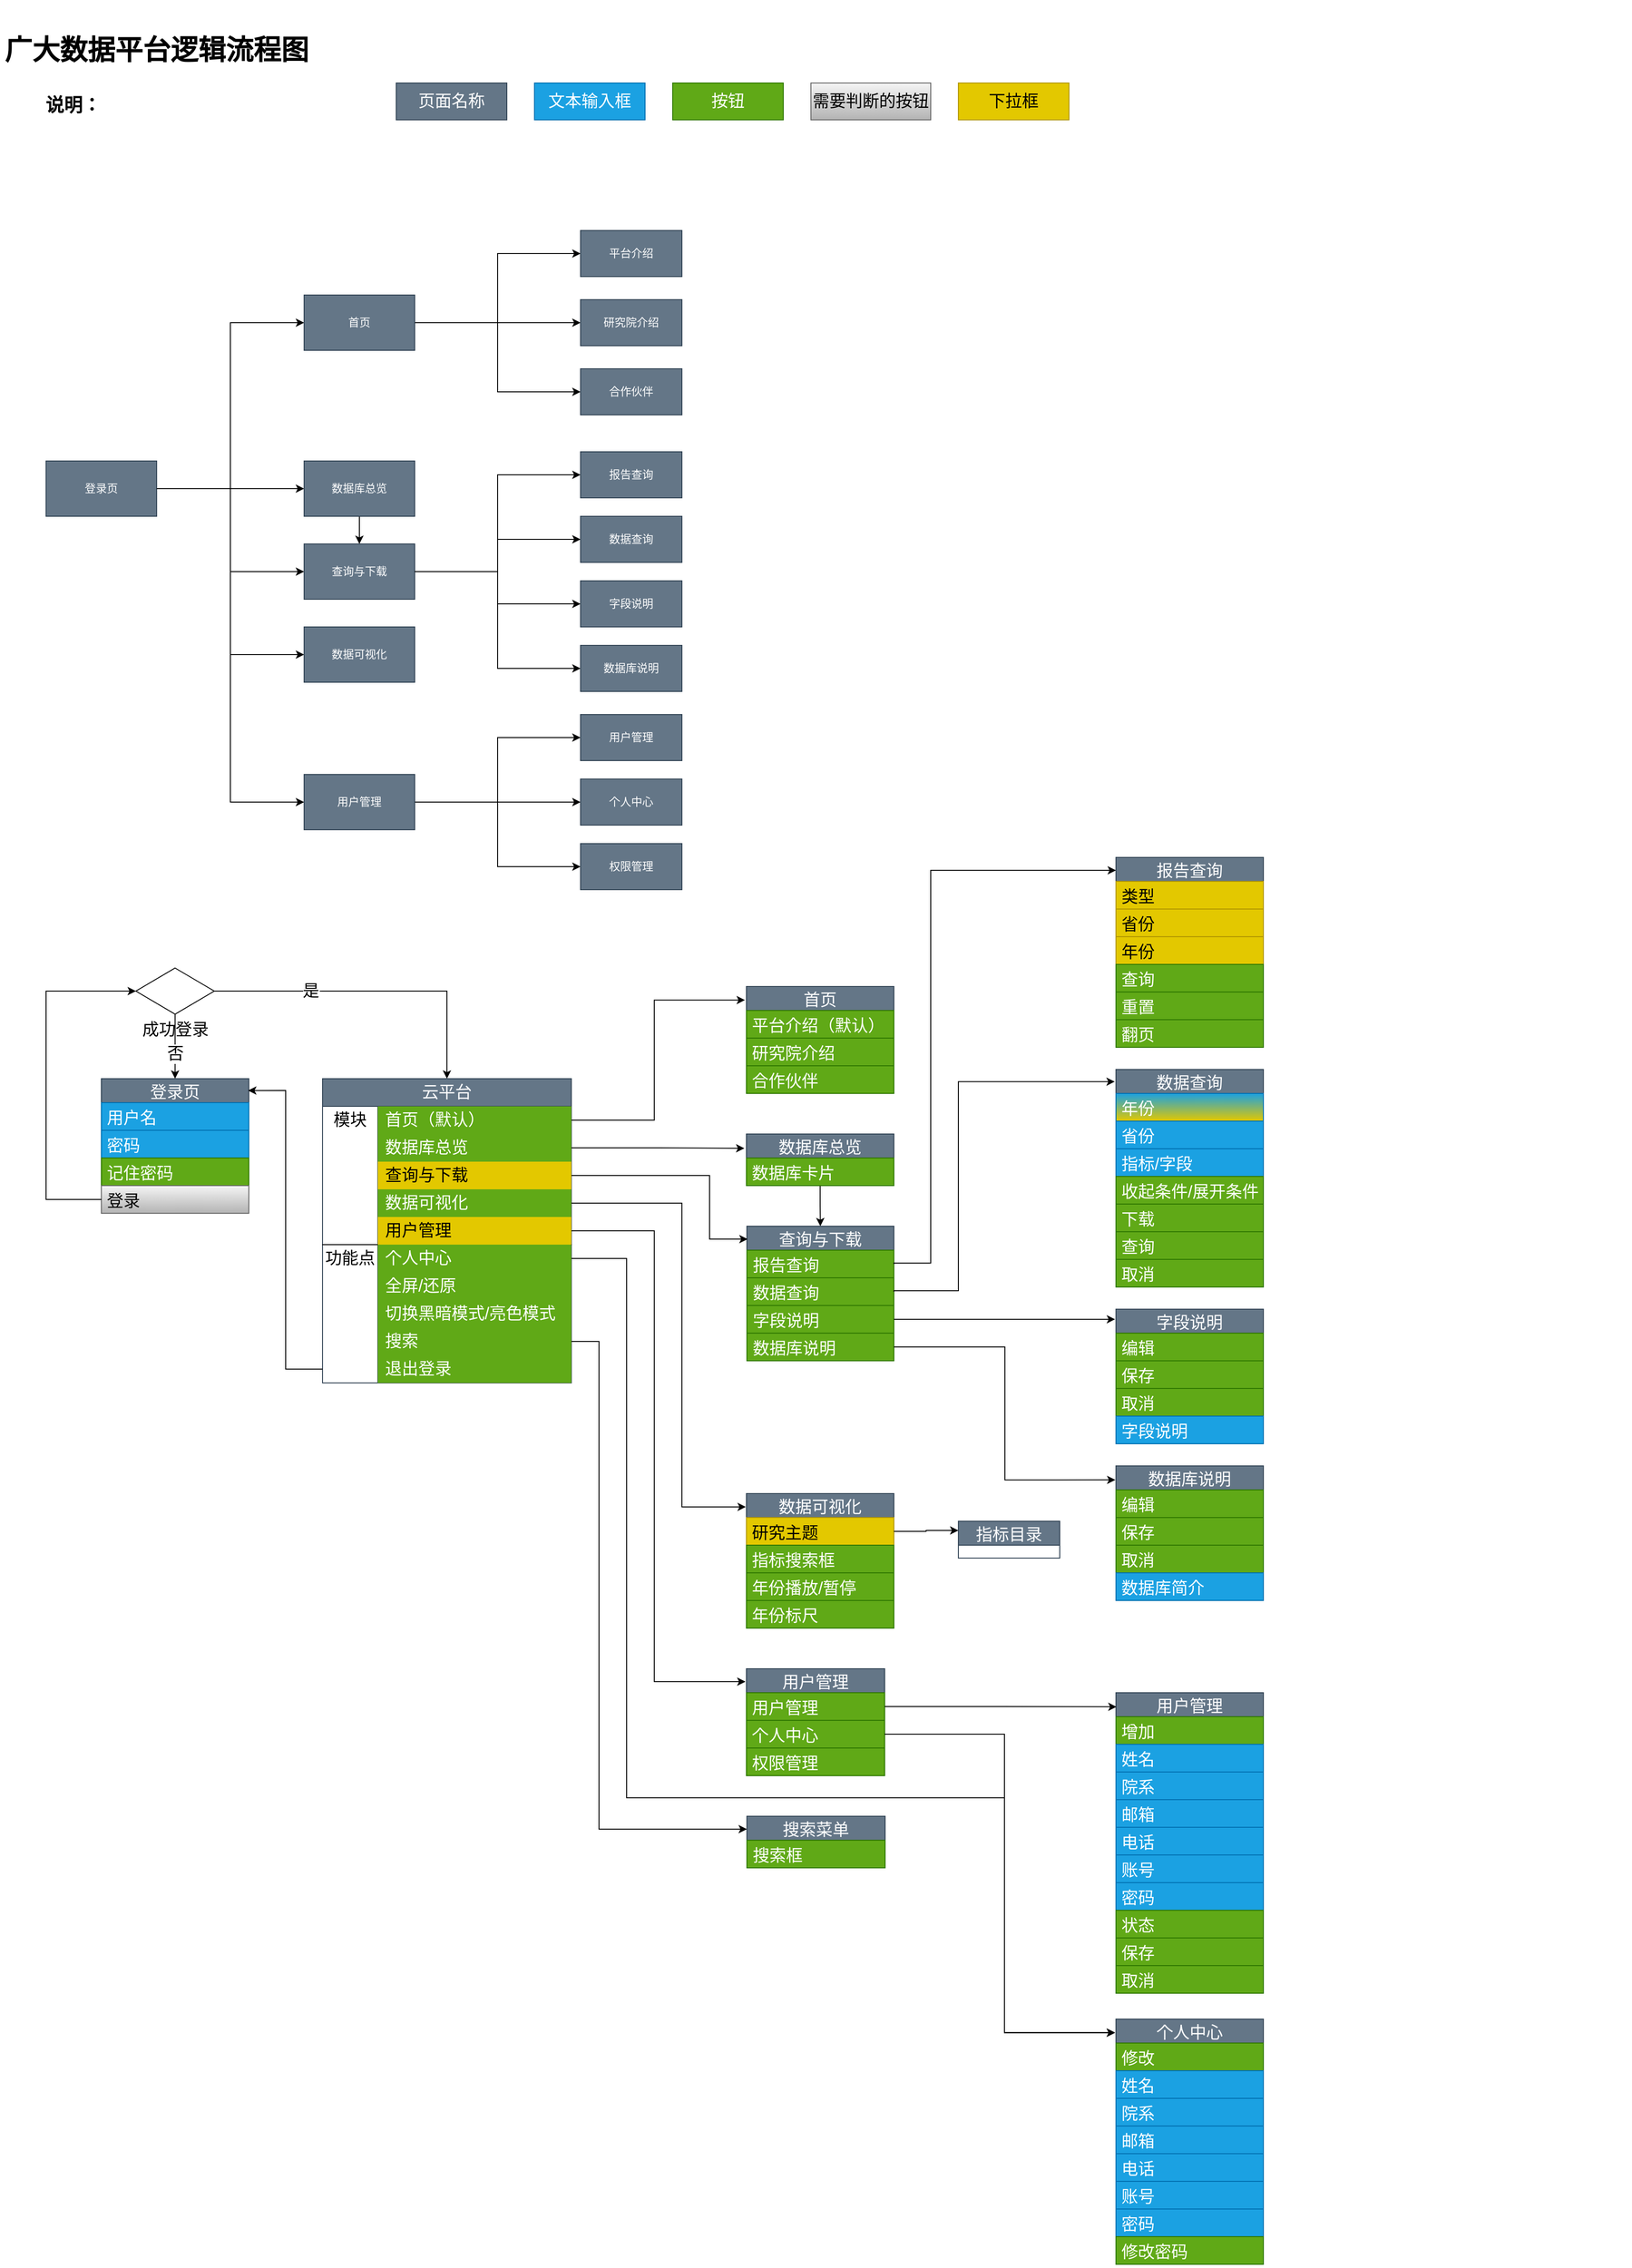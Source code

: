 <mxfile version="21.3.2" type="github" pages="2">
  <diagram name="一期" id="iISZ1i06i-iWEMT5HrnV">
    <mxGraphModel dx="2625" dy="1490" grid="1" gridSize="10" guides="1" tooltips="1" connect="1" arrows="1" fold="1" page="1" pageScale="1" pageWidth="827" pageHeight="1169" math="0" shadow="0">
      <root>
        <mxCell id="0" />
        <mxCell id="1" parent="0" />
        <mxCell id="pNavAFEeGIH_LwhBb8oZ-1" value="登录页" style="swimlane;fontStyle=0;childLayout=stackLayout;horizontal=1;startSize=26;horizontalStack=0;resizeParent=1;resizeParentMax=0;resizeLast=0;collapsible=1;marginBottom=0;align=center;fontSize=18;fillColor=#647687;fontColor=#ffffff;strokeColor=#314354;" vertex="1" parent="1">
          <mxGeometry x="140" y="1190" width="160" height="146" as="geometry" />
        </mxCell>
        <mxCell id="pNavAFEeGIH_LwhBb8oZ-2" value="用户名" style="text;strokeColor=#006EAF;fillColor=#1ba1e2;spacingLeft=4;spacingRight=4;overflow=hidden;rotatable=0;points=[[0,0.5],[1,0.5]];portConstraint=eastwest;fontSize=18;whiteSpace=wrap;html=1;fontColor=#ffffff;" vertex="1" parent="pNavAFEeGIH_LwhBb8oZ-1">
          <mxGeometry y="26" width="160" height="30" as="geometry" />
        </mxCell>
        <mxCell id="pNavAFEeGIH_LwhBb8oZ-3" value="密码" style="text;strokeColor=#006EAF;fillColor=#1ba1e2;spacingLeft=4;spacingRight=4;overflow=hidden;rotatable=0;points=[[0,0.5],[1,0.5]];portConstraint=eastwest;fontSize=18;whiteSpace=wrap;html=1;fontColor=#ffffff;" vertex="1" parent="pNavAFEeGIH_LwhBb8oZ-1">
          <mxGeometry y="56" width="160" height="30" as="geometry" />
        </mxCell>
        <mxCell id="pNavAFEeGIH_LwhBb8oZ-4" value="记住密码" style="text;strokeColor=#2D7600;fillColor=#60a917;spacingLeft=4;spacingRight=4;overflow=hidden;rotatable=0;points=[[0,0.5],[1,0.5]];portConstraint=eastwest;fontSize=18;whiteSpace=wrap;html=1;fontColor=#ffffff;" vertex="1" parent="pNavAFEeGIH_LwhBb8oZ-1">
          <mxGeometry y="86" width="160" height="30" as="geometry" />
        </mxCell>
        <mxCell id="pNavAFEeGIH_LwhBb8oZ-5" value="登录" style="text;strokeColor=#666666;fillColor=#f5f5f5;spacingLeft=4;spacingRight=4;overflow=hidden;rotatable=0;points=[[0,0.5],[1,0.5]];portConstraint=eastwest;fontSize=18;whiteSpace=wrap;html=1;gradientColor=#b3b3b3;fontColor=#000000;" vertex="1" parent="pNavAFEeGIH_LwhBb8oZ-1">
          <mxGeometry y="116" width="160" height="30" as="geometry" />
        </mxCell>
        <mxCell id="pNavAFEeGIH_LwhBb8oZ-6" style="edgeStyle=orthogonalEdgeStyle;rounded=0;orthogonalLoop=1;jettySize=auto;html=1;exitX=0.5;exitY=1;exitDx=0;exitDy=0;exitPerimeter=0;entryX=0.5;entryY=0;entryDx=0;entryDy=0;fontSize=18;" edge="1" parent="1" source="pNavAFEeGIH_LwhBb8oZ-10" target="pNavAFEeGIH_LwhBb8oZ-1">
          <mxGeometry relative="1" as="geometry" />
        </mxCell>
        <mxCell id="pNavAFEeGIH_LwhBb8oZ-7" value="否" style="edgeLabel;html=1;align=center;verticalAlign=middle;resizable=0;points=[];fontSize=18;" vertex="1" connectable="0" parent="pNavAFEeGIH_LwhBb8oZ-6">
          <mxGeometry x="0.233" y="2" relative="1" as="geometry">
            <mxPoint x="-2" as="offset" />
          </mxGeometry>
        </mxCell>
        <mxCell id="pNavAFEeGIH_LwhBb8oZ-8" style="edgeStyle=orthogonalEdgeStyle;rounded=0;orthogonalLoop=1;jettySize=auto;html=1;exitX=1;exitY=0.5;exitDx=0;exitDy=0;exitPerimeter=0;entryX=0.5;entryY=0;entryDx=0;entryDy=0;fontSize=18;" edge="1" parent="1" source="pNavAFEeGIH_LwhBb8oZ-10" target="pNavAFEeGIH_LwhBb8oZ-12">
          <mxGeometry relative="1" as="geometry">
            <mxPoint x="420" y="1095" as="targetPoint" />
          </mxGeometry>
        </mxCell>
        <mxCell id="pNavAFEeGIH_LwhBb8oZ-9" value="是" style="edgeLabel;html=1;align=center;verticalAlign=middle;resizable=0;points=[];fontSize=18;" vertex="1" connectable="0" parent="pNavAFEeGIH_LwhBb8oZ-8">
          <mxGeometry x="-0.158" y="1" relative="1" as="geometry">
            <mxPoint x="-42" y="1" as="offset" />
          </mxGeometry>
        </mxCell>
        <mxCell id="pNavAFEeGIH_LwhBb8oZ-10" value="成功登录" style="points=[[0.25,0.25,0],[0.5,0,0],[0.75,0.25,0],[1,0.5,0],[0.75,0.75,0],[0.5,1,0],[0.25,0.75,0],[0,0.5,0]];shape=mxgraph.bpmn.gateway2;html=1;verticalLabelPosition=bottom;labelBackgroundColor=none;verticalAlign=top;align=center;perimeter=rhombusPerimeter;outlineConnect=0;outline=none;symbol=none;fontSize=18;" vertex="1" parent="1">
          <mxGeometry x="177.5" y="1070" width="85" height="50" as="geometry" />
        </mxCell>
        <mxCell id="pNavAFEeGIH_LwhBb8oZ-11" style="edgeStyle=orthogonalEdgeStyle;rounded=0;orthogonalLoop=1;jettySize=auto;html=1;exitX=0;exitY=0.5;exitDx=0;exitDy=0;entryX=0;entryY=0.5;entryDx=0;entryDy=0;entryPerimeter=0;fontSize=18;" edge="1" parent="1" source="pNavAFEeGIH_LwhBb8oZ-5" target="pNavAFEeGIH_LwhBb8oZ-10">
          <mxGeometry relative="1" as="geometry">
            <Array as="points">
              <mxPoint x="80" y="1321" />
              <mxPoint x="80" y="1095" />
            </Array>
          </mxGeometry>
        </mxCell>
        <mxCell id="pNavAFEeGIH_LwhBb8oZ-12" value="云平台" style="shape=table;startSize=30;container=1;collapsible=1;childLayout=tableLayout;fixedRows=1;rowLines=0;fontStyle=0;align=center;resizeLast=1;html=1;whiteSpace=wrap;fillColor=#647687;fontColor=#ffffff;strokeColor=#314354;fontSize=18;" vertex="1" parent="1">
          <mxGeometry x="380" y="1190" width="270" height="330" as="geometry">
            <mxRectangle x="370" y="370" width="90" height="40" as="alternateBounds" />
          </mxGeometry>
        </mxCell>
        <mxCell id="pNavAFEeGIH_LwhBb8oZ-13" value="" style="shape=tableRow;horizontal=0;startSize=0;swimlaneHead=0;swimlaneBody=0;fillColor=none;collapsible=0;dropTarget=0;points=[[0,0.5],[1,0.5]];portConstraint=eastwest;top=0;left=0;right=0;bottom=0;html=1;fontSize=18;" vertex="1" parent="pNavAFEeGIH_LwhBb8oZ-12">
          <mxGeometry y="30" width="270" height="30" as="geometry" />
        </mxCell>
        <mxCell id="pNavAFEeGIH_LwhBb8oZ-14" value="模块" style="shape=partialRectangle;connectable=0;fillColor=none;top=0;left=0;bottom=0;right=0;fontStyle=0;overflow=hidden;html=1;whiteSpace=wrap;fontSize=18;" vertex="1" parent="pNavAFEeGIH_LwhBb8oZ-13">
          <mxGeometry width="60" height="30" as="geometry">
            <mxRectangle width="60" height="30" as="alternateBounds" />
          </mxGeometry>
        </mxCell>
        <mxCell id="pNavAFEeGIH_LwhBb8oZ-15" value="首页（默认）" style="shape=partialRectangle;connectable=0;fillColor=#60a917;top=0;left=0;bottom=0;right=0;align=left;spacingLeft=6;fontStyle=0;overflow=hidden;html=1;whiteSpace=wrap;fontColor=#ffffff;strokeColor=#2D7600;fontSize=18;" vertex="1" parent="pNavAFEeGIH_LwhBb8oZ-13">
          <mxGeometry x="60" width="210" height="30" as="geometry">
            <mxRectangle width="210" height="30" as="alternateBounds" />
          </mxGeometry>
        </mxCell>
        <mxCell id="pNavAFEeGIH_LwhBb8oZ-16" value="" style="shape=tableRow;horizontal=0;startSize=0;swimlaneHead=0;swimlaneBody=0;fillColor=none;collapsible=0;dropTarget=0;points=[[0,0.5],[1,0.5]];portConstraint=eastwest;top=0;left=0;right=0;bottom=0;html=1;fontSize=18;" vertex="1" parent="pNavAFEeGIH_LwhBb8oZ-12">
          <mxGeometry y="60" width="270" height="30" as="geometry" />
        </mxCell>
        <mxCell id="pNavAFEeGIH_LwhBb8oZ-17" value="" style="shape=partialRectangle;connectable=0;fillColor=none;top=0;left=0;bottom=0;right=0;fontStyle=0;overflow=hidden;html=1;whiteSpace=wrap;fontSize=18;" vertex="1" parent="pNavAFEeGIH_LwhBb8oZ-16">
          <mxGeometry width="60" height="30" as="geometry">
            <mxRectangle width="60" height="30" as="alternateBounds" />
          </mxGeometry>
        </mxCell>
        <mxCell id="pNavAFEeGIH_LwhBb8oZ-18" value="数据库总览" style="shape=partialRectangle;connectable=0;fillColor=#60a917;top=0;left=0;bottom=0;right=0;align=left;spacingLeft=6;fontStyle=0;overflow=hidden;html=1;whiteSpace=wrap;fontColor=#ffffff;strokeColor=#2D7600;fontSize=18;" vertex="1" parent="pNavAFEeGIH_LwhBb8oZ-16">
          <mxGeometry x="60" width="210" height="30" as="geometry">
            <mxRectangle width="210" height="30" as="alternateBounds" />
          </mxGeometry>
        </mxCell>
        <mxCell id="pNavAFEeGIH_LwhBb8oZ-19" value="" style="shape=tableRow;horizontal=0;startSize=0;swimlaneHead=0;swimlaneBody=0;fillColor=none;collapsible=0;dropTarget=0;points=[[0,0.5],[1,0.5]];portConstraint=eastwest;top=0;left=0;right=0;bottom=0;html=1;fontSize=18;" vertex="1" parent="pNavAFEeGIH_LwhBb8oZ-12">
          <mxGeometry y="90" width="270" height="30" as="geometry" />
        </mxCell>
        <mxCell id="pNavAFEeGIH_LwhBb8oZ-20" value="" style="shape=partialRectangle;connectable=0;fillColor=none;top=0;left=0;bottom=0;right=0;fontStyle=0;overflow=hidden;html=1;whiteSpace=wrap;fontSize=18;" vertex="1" parent="pNavAFEeGIH_LwhBb8oZ-19">
          <mxGeometry width="60" height="30" as="geometry">
            <mxRectangle width="60" height="30" as="alternateBounds" />
          </mxGeometry>
        </mxCell>
        <mxCell id="pNavAFEeGIH_LwhBb8oZ-21" value="查询与下载" style="shape=partialRectangle;connectable=0;fillColor=#e3c800;top=0;left=0;bottom=0;right=0;align=left;spacingLeft=6;fontStyle=0;overflow=hidden;html=1;whiteSpace=wrap;fontColor=#000000;strokeColor=#B09500;fontSize=18;" vertex="1" parent="pNavAFEeGIH_LwhBb8oZ-19">
          <mxGeometry x="60" width="210" height="30" as="geometry">
            <mxRectangle width="210" height="30" as="alternateBounds" />
          </mxGeometry>
        </mxCell>
        <mxCell id="pNavAFEeGIH_LwhBb8oZ-22" value="" style="shape=tableRow;horizontal=0;startSize=0;swimlaneHead=0;swimlaneBody=0;fillColor=none;collapsible=0;dropTarget=0;points=[[0,0.5],[1,0.5]];portConstraint=eastwest;top=0;left=0;right=0;bottom=0;html=1;fontSize=18;" vertex="1" parent="pNavAFEeGIH_LwhBb8oZ-12">
          <mxGeometry y="120" width="270" height="30" as="geometry" />
        </mxCell>
        <mxCell id="pNavAFEeGIH_LwhBb8oZ-23" value="" style="shape=partialRectangle;connectable=0;fillColor=none;top=0;left=0;bottom=0;right=0;fontStyle=0;overflow=hidden;html=1;whiteSpace=wrap;fontSize=18;" vertex="1" parent="pNavAFEeGIH_LwhBb8oZ-22">
          <mxGeometry width="60" height="30" as="geometry">
            <mxRectangle width="60" height="30" as="alternateBounds" />
          </mxGeometry>
        </mxCell>
        <mxCell id="pNavAFEeGIH_LwhBb8oZ-24" value="数据可视化" style="shape=partialRectangle;connectable=0;fillColor=#60a917;top=0;left=0;bottom=0;right=0;align=left;spacingLeft=6;fontStyle=0;overflow=hidden;html=1;whiteSpace=wrap;fontColor=#ffffff;strokeColor=#2D7600;fontSize=18;" vertex="1" parent="pNavAFEeGIH_LwhBb8oZ-22">
          <mxGeometry x="60" width="210" height="30" as="geometry">
            <mxRectangle width="210" height="30" as="alternateBounds" />
          </mxGeometry>
        </mxCell>
        <mxCell id="pNavAFEeGIH_LwhBb8oZ-25" value="" style="shape=tableRow;horizontal=0;startSize=0;swimlaneHead=0;swimlaneBody=0;fillColor=none;collapsible=0;dropTarget=0;points=[[0,0.5],[1,0.5]];portConstraint=eastwest;top=0;left=0;right=0;bottom=1;html=1;fontStyle=0;fontSize=18;" vertex="1" parent="pNavAFEeGIH_LwhBb8oZ-12">
          <mxGeometry y="150" width="270" height="30" as="geometry" />
        </mxCell>
        <mxCell id="pNavAFEeGIH_LwhBb8oZ-26" value="" style="shape=partialRectangle;connectable=0;fillColor=none;top=0;left=0;bottom=0;right=0;fontStyle=1;overflow=hidden;html=1;whiteSpace=wrap;fontSize=18;" vertex="1" parent="pNavAFEeGIH_LwhBb8oZ-25">
          <mxGeometry width="60" height="30" as="geometry">
            <mxRectangle width="60" height="30" as="alternateBounds" />
          </mxGeometry>
        </mxCell>
        <mxCell id="pNavAFEeGIH_LwhBb8oZ-27" value="用户管理" style="shape=partialRectangle;connectable=0;fillColor=#e3c800;top=0;left=0;bottom=0;right=0;align=left;spacingLeft=6;fontStyle=0;overflow=hidden;html=1;whiteSpace=wrap;fontColor=#000000;strokeColor=#B09500;fontSize=18;" vertex="1" parent="pNavAFEeGIH_LwhBb8oZ-25">
          <mxGeometry x="60" width="210" height="30" as="geometry">
            <mxRectangle width="210" height="30" as="alternateBounds" />
          </mxGeometry>
        </mxCell>
        <mxCell id="pNavAFEeGIH_LwhBb8oZ-28" value="" style="shape=tableRow;horizontal=0;startSize=0;swimlaneHead=0;swimlaneBody=0;fillColor=none;collapsible=0;dropTarget=0;points=[[0,0.5],[1,0.5]];portConstraint=eastwest;top=0;left=0;right=0;bottom=0;html=1;fontSize=18;" vertex="1" parent="pNavAFEeGIH_LwhBb8oZ-12">
          <mxGeometry y="180" width="270" height="30" as="geometry" />
        </mxCell>
        <mxCell id="pNavAFEeGIH_LwhBb8oZ-29" value="功能点" style="shape=partialRectangle;connectable=0;fillColor=none;top=0;left=0;bottom=0;right=0;editable=1;overflow=hidden;html=1;whiteSpace=wrap;fontSize=18;" vertex="1" parent="pNavAFEeGIH_LwhBb8oZ-28">
          <mxGeometry width="60" height="30" as="geometry">
            <mxRectangle width="60" height="30" as="alternateBounds" />
          </mxGeometry>
        </mxCell>
        <mxCell id="pNavAFEeGIH_LwhBb8oZ-30" value="个人中心" style="shape=partialRectangle;connectable=0;fillColor=#60a917;top=0;left=0;bottom=0;right=0;align=left;spacingLeft=6;overflow=hidden;html=1;whiteSpace=wrap;fontColor=#ffffff;strokeColor=#2D7600;fontSize=18;" vertex="1" parent="pNavAFEeGIH_LwhBb8oZ-28">
          <mxGeometry x="60" width="210" height="30" as="geometry">
            <mxRectangle width="210" height="30" as="alternateBounds" />
          </mxGeometry>
        </mxCell>
        <mxCell id="pNavAFEeGIH_LwhBb8oZ-31" value="" style="shape=tableRow;horizontal=0;startSize=0;swimlaneHead=0;swimlaneBody=0;fillColor=none;collapsible=0;dropTarget=0;points=[[0,0.5],[1,0.5]];portConstraint=eastwest;top=0;left=0;right=0;bottom=0;html=1;fontSize=18;" vertex="1" parent="pNavAFEeGIH_LwhBb8oZ-12">
          <mxGeometry y="210" width="270" height="30" as="geometry" />
        </mxCell>
        <mxCell id="pNavAFEeGIH_LwhBb8oZ-32" value="" style="shape=partialRectangle;connectable=0;fillColor=none;top=0;left=0;bottom=0;right=0;editable=1;overflow=hidden;html=1;whiteSpace=wrap;fontSize=18;" vertex="1" parent="pNavAFEeGIH_LwhBb8oZ-31">
          <mxGeometry width="60" height="30" as="geometry">
            <mxRectangle width="60" height="30" as="alternateBounds" />
          </mxGeometry>
        </mxCell>
        <mxCell id="pNavAFEeGIH_LwhBb8oZ-33" value="全屏/还原" style="shape=partialRectangle;connectable=0;fillColor=#60a917;top=0;left=0;bottom=0;right=0;align=left;spacingLeft=6;overflow=hidden;html=1;whiteSpace=wrap;fontColor=#ffffff;strokeColor=#2D7600;fontSize=18;" vertex="1" parent="pNavAFEeGIH_LwhBb8oZ-31">
          <mxGeometry x="60" width="210" height="30" as="geometry">
            <mxRectangle width="210" height="30" as="alternateBounds" />
          </mxGeometry>
        </mxCell>
        <mxCell id="pNavAFEeGIH_LwhBb8oZ-34" value="" style="shape=tableRow;horizontal=0;startSize=0;swimlaneHead=0;swimlaneBody=0;fillColor=none;collapsible=0;dropTarget=0;points=[[0,0.5],[1,0.5]];portConstraint=eastwest;top=0;left=0;right=0;bottom=0;html=1;fontSize=18;" vertex="1" parent="pNavAFEeGIH_LwhBb8oZ-12">
          <mxGeometry y="240" width="270" height="30" as="geometry" />
        </mxCell>
        <mxCell id="pNavAFEeGIH_LwhBb8oZ-35" value="" style="shape=partialRectangle;connectable=0;fillColor=none;top=0;left=0;bottom=0;right=0;editable=1;overflow=hidden;html=1;whiteSpace=wrap;fontSize=18;" vertex="1" parent="pNavAFEeGIH_LwhBb8oZ-34">
          <mxGeometry width="60" height="30" as="geometry">
            <mxRectangle width="60" height="30" as="alternateBounds" />
          </mxGeometry>
        </mxCell>
        <mxCell id="pNavAFEeGIH_LwhBb8oZ-36" value="切换黑暗模式/亮色模式" style="shape=partialRectangle;connectable=0;fillColor=#60a917;top=0;left=0;bottom=0;right=0;align=left;spacingLeft=6;overflow=hidden;html=1;whiteSpace=wrap;fontColor=#ffffff;strokeColor=#2D7600;fontSize=18;" vertex="1" parent="pNavAFEeGIH_LwhBb8oZ-34">
          <mxGeometry x="60" width="210" height="30" as="geometry">
            <mxRectangle width="210" height="30" as="alternateBounds" />
          </mxGeometry>
        </mxCell>
        <mxCell id="pNavAFEeGIH_LwhBb8oZ-37" value="" style="shape=tableRow;horizontal=0;startSize=0;swimlaneHead=0;swimlaneBody=0;fillColor=none;collapsible=0;dropTarget=0;points=[[0,0.5],[1,0.5]];portConstraint=eastwest;top=0;left=0;right=0;bottom=0;html=1;fontSize=18;" vertex="1" parent="pNavAFEeGIH_LwhBb8oZ-12">
          <mxGeometry y="270" width="270" height="30" as="geometry" />
        </mxCell>
        <mxCell id="pNavAFEeGIH_LwhBb8oZ-38" value="" style="shape=partialRectangle;connectable=0;fillColor=none;top=0;left=0;bottom=0;right=0;editable=1;overflow=hidden;html=1;whiteSpace=wrap;fontSize=18;" vertex="1" parent="pNavAFEeGIH_LwhBb8oZ-37">
          <mxGeometry width="60" height="30" as="geometry">
            <mxRectangle width="60" height="30" as="alternateBounds" />
          </mxGeometry>
        </mxCell>
        <mxCell id="pNavAFEeGIH_LwhBb8oZ-39" value="搜索" style="shape=partialRectangle;connectable=0;fillColor=#60a917;top=0;left=0;bottom=0;right=0;align=left;spacingLeft=6;overflow=hidden;html=1;whiteSpace=wrap;fontColor=#ffffff;strokeColor=#2D7600;fontSize=18;" vertex="1" parent="pNavAFEeGIH_LwhBb8oZ-37">
          <mxGeometry x="60" width="210" height="30" as="geometry">
            <mxRectangle width="210" height="30" as="alternateBounds" />
          </mxGeometry>
        </mxCell>
        <mxCell id="pNavAFEeGIH_LwhBb8oZ-40" value="" style="shape=tableRow;horizontal=0;startSize=0;swimlaneHead=0;swimlaneBody=0;fillColor=none;collapsible=0;dropTarget=0;points=[[0,0.5],[1,0.5]];portConstraint=eastwest;top=0;left=0;right=0;bottom=0;html=1;fontSize=18;" vertex="1" parent="pNavAFEeGIH_LwhBb8oZ-12">
          <mxGeometry y="300" width="270" height="30" as="geometry" />
        </mxCell>
        <mxCell id="pNavAFEeGIH_LwhBb8oZ-41" value="" style="shape=partialRectangle;connectable=0;fillColor=none;top=0;left=0;bottom=0;right=0;editable=1;overflow=hidden;html=1;whiteSpace=wrap;fontSize=18;" vertex="1" parent="pNavAFEeGIH_LwhBb8oZ-40">
          <mxGeometry width="60" height="30" as="geometry">
            <mxRectangle width="60" height="30" as="alternateBounds" />
          </mxGeometry>
        </mxCell>
        <mxCell id="pNavAFEeGIH_LwhBb8oZ-42" value="退出登录" style="shape=partialRectangle;connectable=0;fillColor=#60a917;top=0;left=0;bottom=0;right=0;align=left;spacingLeft=6;overflow=hidden;html=1;whiteSpace=wrap;fontColor=#ffffff;strokeColor=#2D7600;fontSize=18;" vertex="1" parent="pNavAFEeGIH_LwhBb8oZ-40">
          <mxGeometry x="60" width="210" height="30" as="geometry">
            <mxRectangle width="210" height="30" as="alternateBounds" />
          </mxGeometry>
        </mxCell>
        <mxCell id="pNavAFEeGIH_LwhBb8oZ-43" value="首页" style="swimlane;fontStyle=0;childLayout=stackLayout;horizontal=1;startSize=26;horizontalStack=0;resizeParent=1;resizeParentMax=0;resizeLast=0;collapsible=1;marginBottom=0;align=center;fontSize=18;fillColor=#647687;fontColor=#ffffff;strokeColor=#314354;" vertex="1" parent="1">
          <mxGeometry x="840" y="1090" width="160" height="116" as="geometry">
            <mxRectangle x="913" y="1110" width="80" height="40" as="alternateBounds" />
          </mxGeometry>
        </mxCell>
        <mxCell id="pNavAFEeGIH_LwhBb8oZ-44" value="平台介绍（默认）" style="text;strokeColor=#2D7600;fillColor=#60a917;spacingLeft=4;spacingRight=4;overflow=hidden;rotatable=0;points=[[0,0.5],[1,0.5]];portConstraint=eastwest;fontSize=18;whiteSpace=wrap;html=1;fontColor=#ffffff;" vertex="1" parent="pNavAFEeGIH_LwhBb8oZ-43">
          <mxGeometry y="26" width="160" height="30" as="geometry" />
        </mxCell>
        <mxCell id="pNavAFEeGIH_LwhBb8oZ-45" value="研究院介绍" style="text;strokeColor=#2D7600;fillColor=#60a917;spacingLeft=4;spacingRight=4;overflow=hidden;rotatable=0;points=[[0,0.5],[1,0.5]];portConstraint=eastwest;fontSize=18;whiteSpace=wrap;html=1;fontColor=#ffffff;" vertex="1" parent="pNavAFEeGIH_LwhBb8oZ-43">
          <mxGeometry y="56" width="160" height="30" as="geometry" />
        </mxCell>
        <mxCell id="pNavAFEeGIH_LwhBb8oZ-46" value="合作伙伴" style="text;strokeColor=#2D7600;fillColor=#60a917;spacingLeft=4;spacingRight=4;overflow=hidden;rotatable=0;points=[[0,0.5],[1,0.5]];portConstraint=eastwest;fontSize=18;whiteSpace=wrap;html=1;fontColor=#ffffff;" vertex="1" parent="pNavAFEeGIH_LwhBb8oZ-43">
          <mxGeometry y="86" width="160" height="30" as="geometry" />
        </mxCell>
        <mxCell id="pNavAFEeGIH_LwhBb8oZ-47" style="edgeStyle=orthogonalEdgeStyle;rounded=0;orthogonalLoop=1;jettySize=auto;html=1;exitX=1;exitY=0.5;exitDx=0;exitDy=0;entryX=-0.01;entryY=0.127;entryDx=0;entryDy=0;entryPerimeter=0;fontSize=18;" edge="1" parent="1" source="pNavAFEeGIH_LwhBb8oZ-13" target="pNavAFEeGIH_LwhBb8oZ-43">
          <mxGeometry relative="1" as="geometry">
            <mxPoint x="750" y="1130" as="targetPoint" />
            <Array as="points">
              <mxPoint x="740" y="1235" />
              <mxPoint x="740" y="1105" />
            </Array>
          </mxGeometry>
        </mxCell>
        <mxCell id="w_LjaH0vUBXOZxUt_25e-6" style="edgeStyle=orthogonalEdgeStyle;rounded=0;orthogonalLoop=1;jettySize=auto;html=1;exitX=0.5;exitY=1;exitDx=0;exitDy=0;entryX=0.5;entryY=0;entryDx=0;entryDy=0;" edge="1" parent="1" source="pNavAFEeGIH_LwhBb8oZ-48" target="pNavAFEeGIH_LwhBb8oZ-55">
          <mxGeometry relative="1" as="geometry" />
        </mxCell>
        <mxCell id="pNavAFEeGIH_LwhBb8oZ-48" value="数据库总览" style="swimlane;fontStyle=0;childLayout=stackLayout;horizontal=1;startSize=26;horizontalStack=0;resizeParent=1;resizeParentMax=0;resizeLast=0;collapsible=1;marginBottom=0;align=center;fontSize=18;fillColor=#647687;fontColor=#ffffff;strokeColor=#314354;" vertex="1" parent="1">
          <mxGeometry x="840" y="1250" width="160" height="56" as="geometry">
            <mxRectangle x="827" y="372" width="130" height="40" as="alternateBounds" />
          </mxGeometry>
        </mxCell>
        <mxCell id="pNavAFEeGIH_LwhBb8oZ-49" value="数据库卡片" style="text;strokeColor=#2D7600;fillColor=#60a917;spacingLeft=4;spacingRight=4;overflow=hidden;rotatable=0;points=[[0,0.5],[1,0.5]];portConstraint=eastwest;fontSize=18;whiteSpace=wrap;html=1;fontColor=#ffffff;" vertex="1" parent="pNavAFEeGIH_LwhBb8oZ-48">
          <mxGeometry y="26" width="160" height="30" as="geometry" />
        </mxCell>
        <mxCell id="pNavAFEeGIH_LwhBb8oZ-55" value="查询与下载" style="swimlane;fontStyle=0;childLayout=stackLayout;horizontal=1;startSize=26;horizontalStack=0;resizeParent=1;resizeParentMax=0;resizeLast=0;collapsible=1;marginBottom=0;align=center;fontSize=18;fillColor=#647687;fontColor=#ffffff;strokeColor=#314354;" vertex="1" parent="1">
          <mxGeometry x="840.5" y="1350" width="159.5" height="146" as="geometry">
            <mxRectangle x="1063" y="530" width="130" height="40" as="alternateBounds" />
          </mxGeometry>
        </mxCell>
        <mxCell id="pNavAFEeGIH_LwhBb8oZ-56" value="报告查询" style="text;strokeColor=#2D7600;fillColor=#60a917;spacingLeft=4;spacingRight=4;overflow=hidden;rotatable=0;points=[[0,0.5],[1,0.5]];portConstraint=eastwest;fontSize=18;whiteSpace=wrap;html=1;fontColor=#ffffff;" vertex="1" parent="pNavAFEeGIH_LwhBb8oZ-55">
          <mxGeometry y="26" width="159.5" height="30" as="geometry" />
        </mxCell>
        <mxCell id="pNavAFEeGIH_LwhBb8oZ-57" value="数据查询" style="text;strokeColor=#2D7600;fillColor=#60a917;spacingLeft=4;spacingRight=4;overflow=hidden;rotatable=0;points=[[0,0.5],[1,0.5]];portConstraint=eastwest;fontSize=18;whiteSpace=wrap;html=1;fontColor=#ffffff;" vertex="1" parent="pNavAFEeGIH_LwhBb8oZ-55">
          <mxGeometry y="56" width="159.5" height="30" as="geometry" />
        </mxCell>
        <mxCell id="pNavAFEeGIH_LwhBb8oZ-58" value="字段说明" style="text;strokeColor=#2D7600;fillColor=#60a917;spacingLeft=4;spacingRight=4;overflow=hidden;rotatable=0;points=[[0,0.5],[1,0.5]];portConstraint=eastwest;fontSize=18;whiteSpace=wrap;html=1;fontColor=#ffffff;" vertex="1" parent="pNavAFEeGIH_LwhBb8oZ-55">
          <mxGeometry y="86" width="159.5" height="30" as="geometry" />
        </mxCell>
        <mxCell id="pNavAFEeGIH_LwhBb8oZ-59" value="数据库说明" style="text;strokeColor=#2D7600;fillColor=#60a917;spacingLeft=4;spacingRight=4;overflow=hidden;rotatable=0;points=[[0,0.5],[1,0.5]];portConstraint=eastwest;fontSize=18;whiteSpace=wrap;html=1;fontColor=#ffffff;" vertex="1" parent="pNavAFEeGIH_LwhBb8oZ-55">
          <mxGeometry y="116" width="159.5" height="30" as="geometry" />
        </mxCell>
        <mxCell id="pNavAFEeGIH_LwhBb8oZ-68" value="数据查询" style="swimlane;fontStyle=0;childLayout=stackLayout;horizontal=1;startSize=26;horizontalStack=0;resizeParent=1;resizeParentMax=0;resizeLast=0;collapsible=1;marginBottom=0;align=center;fontSize=18;fillColor=#647687;fontColor=#ffffff;strokeColor=#314354;" vertex="1" parent="1">
          <mxGeometry x="1241" y="1180" width="160" height="236" as="geometry" />
        </mxCell>
        <mxCell id="pNavAFEeGIH_LwhBb8oZ-69" value="年份" style="text;strokeColor=#006EAF;fillColor=#1ba1e2;spacingLeft=4;spacingRight=4;overflow=hidden;rotatable=0;points=[[0,0.5],[1,0.5]];portConstraint=eastwest;fontSize=18;whiteSpace=wrap;html=1;fontColor=#ffffff;gradientColor=#E3C800;" vertex="1" parent="pNavAFEeGIH_LwhBb8oZ-68">
          <mxGeometry y="26" width="160" height="30" as="geometry" />
        </mxCell>
        <mxCell id="pNavAFEeGIH_LwhBb8oZ-70" value="省份" style="text;strokeColor=#006EAF;fillColor=#1ba1e2;spacingLeft=4;spacingRight=4;overflow=hidden;rotatable=0;points=[[0,0.5],[1,0.5]];portConstraint=eastwest;fontSize=18;whiteSpace=wrap;html=1;fontColor=#ffffff;" vertex="1" parent="pNavAFEeGIH_LwhBb8oZ-68">
          <mxGeometry y="56" width="160" height="30" as="geometry" />
        </mxCell>
        <mxCell id="pNavAFEeGIH_LwhBb8oZ-71" value="指标/字段" style="text;strokeColor=#006EAF;fillColor=#1ba1e2;spacingLeft=4;spacingRight=4;overflow=hidden;rotatable=0;points=[[0,0.5],[1,0.5]];portConstraint=eastwest;fontSize=18;whiteSpace=wrap;html=1;fontColor=#ffffff;" vertex="1" parent="pNavAFEeGIH_LwhBb8oZ-68">
          <mxGeometry y="86" width="160" height="30" as="geometry" />
        </mxCell>
        <mxCell id="pNavAFEeGIH_LwhBb8oZ-72" value="收起条件/展开条件" style="text;strokeColor=#2D7600;fillColor=#60a917;spacingLeft=4;spacingRight=4;overflow=hidden;rotatable=0;points=[[0,0.5],[1,0.5]];portConstraint=eastwest;fontSize=18;whiteSpace=wrap;html=1;fontColor=#ffffff;" vertex="1" parent="pNavAFEeGIH_LwhBb8oZ-68">
          <mxGeometry y="116" width="160" height="30" as="geometry" />
        </mxCell>
        <mxCell id="pNavAFEeGIH_LwhBb8oZ-73" value="下载" style="text;strokeColor=#2D7600;fillColor=#60a917;spacingLeft=4;spacingRight=4;overflow=hidden;rotatable=0;points=[[0,0.5],[1,0.5]];portConstraint=eastwest;fontSize=18;whiteSpace=wrap;html=1;fontColor=#ffffff;" vertex="1" parent="pNavAFEeGIH_LwhBb8oZ-68">
          <mxGeometry y="146" width="160" height="30" as="geometry" />
        </mxCell>
        <mxCell id="pNavAFEeGIH_LwhBb8oZ-74" value="查询" style="text;strokeColor=#2D7600;fillColor=#60a917;spacingLeft=4;spacingRight=4;overflow=hidden;rotatable=0;points=[[0,0.5],[1,0.5]];portConstraint=eastwest;fontSize=18;whiteSpace=wrap;html=1;fontColor=#ffffff;" vertex="1" parent="pNavAFEeGIH_LwhBb8oZ-68">
          <mxGeometry y="176" width="160" height="30" as="geometry" />
        </mxCell>
        <mxCell id="pNavAFEeGIH_LwhBb8oZ-75" value="取消" style="text;strokeColor=#2D7600;fillColor=#60a917;spacingLeft=4;spacingRight=4;overflow=hidden;rotatable=0;points=[[0,0.5],[1,0.5]];portConstraint=eastwest;fontSize=18;whiteSpace=wrap;html=1;fontColor=#ffffff;" vertex="1" parent="pNavAFEeGIH_LwhBb8oZ-68">
          <mxGeometry y="206" width="160" height="30" as="geometry" />
        </mxCell>
        <mxCell id="pNavAFEeGIH_LwhBb8oZ-76" value="字段说明" style="swimlane;fontStyle=0;childLayout=stackLayout;horizontal=1;startSize=26;horizontalStack=0;resizeParent=1;resizeParentMax=0;resizeLast=0;collapsible=1;marginBottom=0;align=center;fontSize=18;fillColor=#647687;fontColor=#ffffff;strokeColor=#314354;" vertex="1" parent="1">
          <mxGeometry x="1241" y="1440" width="160" height="146" as="geometry" />
        </mxCell>
        <mxCell id="pNavAFEeGIH_LwhBb8oZ-77" value="编辑" style="text;strokeColor=#2D7600;fillColor=#60a917;spacingLeft=4;spacingRight=4;overflow=hidden;rotatable=0;points=[[0,0.5],[1,0.5]];portConstraint=eastwest;fontSize=18;whiteSpace=wrap;html=1;fontColor=#ffffff;" vertex="1" parent="pNavAFEeGIH_LwhBb8oZ-76">
          <mxGeometry y="26" width="160" height="30" as="geometry" />
        </mxCell>
        <mxCell id="pNavAFEeGIH_LwhBb8oZ-78" value="保存" style="text;strokeColor=#2D7600;fillColor=#60a917;spacingLeft=4;spacingRight=4;overflow=hidden;rotatable=0;points=[[0,0.5],[1,0.5]];portConstraint=eastwest;fontSize=18;whiteSpace=wrap;html=1;fontColor=#ffffff;" vertex="1" parent="pNavAFEeGIH_LwhBb8oZ-76">
          <mxGeometry y="56" width="160" height="30" as="geometry" />
        </mxCell>
        <mxCell id="pNavAFEeGIH_LwhBb8oZ-79" value="取消" style="text;strokeColor=#2D7600;fillColor=#60a917;spacingLeft=4;spacingRight=4;overflow=hidden;rotatable=0;points=[[0,0.5],[1,0.5]];portConstraint=eastwest;fontSize=18;whiteSpace=wrap;html=1;fontColor=#ffffff;" vertex="1" parent="pNavAFEeGIH_LwhBb8oZ-76">
          <mxGeometry y="86" width="160" height="30" as="geometry" />
        </mxCell>
        <mxCell id="pNavAFEeGIH_LwhBb8oZ-80" value="字段说明" style="text;strokeColor=#006EAF;fillColor=#1ba1e2;spacingLeft=4;spacingRight=4;overflow=hidden;rotatable=0;points=[[0,0.5],[1,0.5]];portConstraint=eastwest;fontSize=18;whiteSpace=wrap;html=1;fontColor=#ffffff;" vertex="1" parent="pNavAFEeGIH_LwhBb8oZ-76">
          <mxGeometry y="116" width="160" height="30" as="geometry" />
        </mxCell>
        <mxCell id="pNavAFEeGIH_LwhBb8oZ-81" value="数据库说明" style="swimlane;fontStyle=0;childLayout=stackLayout;horizontal=1;startSize=26;horizontalStack=0;resizeParent=1;resizeParentMax=0;resizeLast=0;collapsible=1;marginBottom=0;align=center;fontSize=18;fillColor=#647687;fontColor=#ffffff;strokeColor=#314354;" vertex="1" parent="1">
          <mxGeometry x="1241" y="1610" width="160" height="146" as="geometry" />
        </mxCell>
        <mxCell id="pNavAFEeGIH_LwhBb8oZ-82" value="编辑" style="text;strokeColor=#2D7600;fillColor=#60a917;spacingLeft=4;spacingRight=4;overflow=hidden;rotatable=0;points=[[0,0.5],[1,0.5]];portConstraint=eastwest;fontSize=18;whiteSpace=wrap;html=1;fontColor=#ffffff;" vertex="1" parent="pNavAFEeGIH_LwhBb8oZ-81">
          <mxGeometry y="26" width="160" height="30" as="geometry" />
        </mxCell>
        <mxCell id="pNavAFEeGIH_LwhBb8oZ-83" value="保存" style="text;strokeColor=#2D7600;fillColor=#60a917;spacingLeft=4;spacingRight=4;overflow=hidden;rotatable=0;points=[[0,0.5],[1,0.5]];portConstraint=eastwest;fontSize=18;whiteSpace=wrap;html=1;fontColor=#ffffff;" vertex="1" parent="pNavAFEeGIH_LwhBb8oZ-81">
          <mxGeometry y="56" width="160" height="30" as="geometry" />
        </mxCell>
        <mxCell id="pNavAFEeGIH_LwhBb8oZ-84" value="取消" style="text;strokeColor=#2D7600;fillColor=#60a917;spacingLeft=4;spacingRight=4;overflow=hidden;rotatable=0;points=[[0,0.5],[1,0.5]];portConstraint=eastwest;fontSize=18;whiteSpace=wrap;html=1;fontColor=#ffffff;" vertex="1" parent="pNavAFEeGIH_LwhBb8oZ-81">
          <mxGeometry y="86" width="160" height="30" as="geometry" />
        </mxCell>
        <mxCell id="pNavAFEeGIH_LwhBb8oZ-85" value="数据库简介" style="text;strokeColor=#006EAF;fillColor=#1ba1e2;spacingLeft=4;spacingRight=4;overflow=hidden;rotatable=0;points=[[0,0.5],[1,0.5]];portConstraint=eastwest;fontSize=18;whiteSpace=wrap;html=1;fontColor=#ffffff;" vertex="1" parent="pNavAFEeGIH_LwhBb8oZ-81">
          <mxGeometry y="116" width="160" height="30" as="geometry" />
        </mxCell>
        <mxCell id="pNavAFEeGIH_LwhBb8oZ-106" value="报告查询" style="swimlane;fontStyle=0;childLayout=stackLayout;horizontal=1;startSize=26;horizontalStack=0;resizeParent=1;resizeParentMax=0;resizeLast=0;collapsible=1;marginBottom=0;align=center;fontSize=18;fillColor=#647687;fontColor=#ffffff;strokeColor=#314354;" vertex="1" parent="1">
          <mxGeometry x="1241" y="950" width="160" height="206" as="geometry" />
        </mxCell>
        <mxCell id="pNavAFEeGIH_LwhBb8oZ-107" value="类型" style="text;strokeColor=#B09500;fillColor=#e3c800;spacingLeft=4;spacingRight=4;overflow=hidden;rotatable=0;points=[[0,0.5],[1,0.5]];portConstraint=eastwest;fontSize=18;whiteSpace=wrap;html=1;fontColor=#000000;" vertex="1" parent="pNavAFEeGIH_LwhBb8oZ-106">
          <mxGeometry y="26" width="160" height="30" as="geometry" />
        </mxCell>
        <mxCell id="pNavAFEeGIH_LwhBb8oZ-108" value="省份" style="text;strokeColor=#B09500;fillColor=#e3c800;spacingLeft=4;spacingRight=4;overflow=hidden;rotatable=0;points=[[0,0.5],[1,0.5]];portConstraint=eastwest;fontSize=18;whiteSpace=wrap;html=1;fontColor=#000000;" vertex="1" parent="pNavAFEeGIH_LwhBb8oZ-106">
          <mxGeometry y="56" width="160" height="30" as="geometry" />
        </mxCell>
        <mxCell id="pNavAFEeGIH_LwhBb8oZ-109" value="年份" style="text;strokeColor=#B09500;fillColor=#e3c800;spacingLeft=4;spacingRight=4;overflow=hidden;rotatable=0;points=[[0,0.5],[1,0.5]];portConstraint=eastwest;fontSize=18;whiteSpace=wrap;html=1;fontColor=#000000;" vertex="1" parent="pNavAFEeGIH_LwhBb8oZ-106">
          <mxGeometry y="86" width="160" height="30" as="geometry" />
        </mxCell>
        <mxCell id="pNavAFEeGIH_LwhBb8oZ-110" value="查询" style="text;strokeColor=#2D7600;fillColor=#60a917;spacingLeft=4;spacingRight=4;overflow=hidden;rotatable=0;points=[[0,0.5],[1,0.5]];portConstraint=eastwest;fontSize=18;whiteSpace=wrap;html=1;fontColor=#ffffff;" vertex="1" parent="pNavAFEeGIH_LwhBb8oZ-106">
          <mxGeometry y="116" width="160" height="30" as="geometry" />
        </mxCell>
        <mxCell id="pNavAFEeGIH_LwhBb8oZ-111" value="重置" style="text;strokeColor=#2D7600;fillColor=#60a917;spacingLeft=4;spacingRight=4;overflow=hidden;rotatable=0;points=[[0,0.5],[1,0.5]];portConstraint=eastwest;fontSize=18;whiteSpace=wrap;html=1;fontColor=#ffffff;" vertex="1" parent="pNavAFEeGIH_LwhBb8oZ-106">
          <mxGeometry y="146" width="160" height="30" as="geometry" />
        </mxCell>
        <mxCell id="pNavAFEeGIH_LwhBb8oZ-112" value="翻页" style="text;strokeColor=#2D7600;fillColor=#60a917;spacingLeft=4;spacingRight=4;overflow=hidden;rotatable=0;points=[[0,0.5],[1,0.5]];portConstraint=eastwest;fontSize=18;whiteSpace=wrap;html=1;fontColor=#ffffff;" vertex="1" parent="pNavAFEeGIH_LwhBb8oZ-106">
          <mxGeometry y="176" width="160" height="30" as="geometry" />
        </mxCell>
        <mxCell id="pNavAFEeGIH_LwhBb8oZ-117" value="用户管理" style="swimlane;fontStyle=0;childLayout=stackLayout;horizontal=1;startSize=26;horizontalStack=0;resizeParent=1;resizeParentMax=0;resizeLast=0;collapsible=1;marginBottom=0;align=center;fontSize=18;fillColor=#647687;fontColor=#ffffff;strokeColor=#314354;" vertex="1" parent="1">
          <mxGeometry x="840" y="1830" width="150" height="116" as="geometry" />
        </mxCell>
        <mxCell id="pNavAFEeGIH_LwhBb8oZ-118" value="用户管理" style="text;strokeColor=#2D7600;fillColor=#60a917;spacingLeft=4;spacingRight=4;overflow=hidden;rotatable=0;points=[[0,0.5],[1,0.5]];portConstraint=eastwest;fontSize=18;whiteSpace=wrap;html=1;fontColor=#ffffff;" vertex="1" parent="pNavAFEeGIH_LwhBb8oZ-117">
          <mxGeometry y="26" width="150" height="30" as="geometry" />
        </mxCell>
        <mxCell id="pNavAFEeGIH_LwhBb8oZ-119" value="个人中心" style="text;strokeColor=#2D7600;fillColor=#60a917;spacingLeft=4;spacingRight=4;overflow=hidden;rotatable=0;points=[[0,0.5],[1,0.5]];portConstraint=eastwest;fontSize=18;whiteSpace=wrap;html=1;fontColor=#ffffff;" vertex="1" parent="pNavAFEeGIH_LwhBb8oZ-117">
          <mxGeometry y="56" width="150" height="30" as="geometry" />
        </mxCell>
        <mxCell id="pNavAFEeGIH_LwhBb8oZ-120" value="权限管理" style="text;strokeColor=#2D7600;fillColor=#60a917;spacingLeft=4;spacingRight=4;overflow=hidden;rotatable=0;points=[[0,0.5],[1,0.5]];portConstraint=eastwest;fontSize=18;whiteSpace=wrap;html=1;fontColor=#ffffff;" vertex="1" parent="pNavAFEeGIH_LwhBb8oZ-117">
          <mxGeometry y="86" width="150" height="30" as="geometry" />
        </mxCell>
        <mxCell id="pNavAFEeGIH_LwhBb8oZ-121" value="个人中心" style="swimlane;fontStyle=0;childLayout=stackLayout;horizontal=1;startSize=26;horizontalStack=0;resizeParent=1;resizeParentMax=0;resizeLast=0;collapsible=1;marginBottom=0;align=center;fontSize=18;fillColor=#647687;fontColor=#ffffff;strokeColor=#314354;" vertex="1" parent="1">
          <mxGeometry x="1241" y="2210" width="160" height="266" as="geometry" />
        </mxCell>
        <mxCell id="pNavAFEeGIH_LwhBb8oZ-122" value="修改" style="text;strokeColor=#2D7600;fillColor=#60a917;spacingLeft=4;spacingRight=4;overflow=hidden;rotatable=0;points=[[0,0.5],[1,0.5]];portConstraint=eastwest;fontSize=18;whiteSpace=wrap;html=1;fontColor=#ffffff;" vertex="1" parent="pNavAFEeGIH_LwhBb8oZ-121">
          <mxGeometry y="26" width="160" height="30" as="geometry" />
        </mxCell>
        <mxCell id="pNavAFEeGIH_LwhBb8oZ-123" value="姓名" style="text;strokeColor=#006EAF;fillColor=#1ba1e2;spacingLeft=4;spacingRight=4;overflow=hidden;rotatable=0;points=[[0,0.5],[1,0.5]];portConstraint=eastwest;fontSize=18;whiteSpace=wrap;html=1;fontColor=#ffffff;" vertex="1" parent="pNavAFEeGIH_LwhBb8oZ-121">
          <mxGeometry y="56" width="160" height="30" as="geometry" />
        </mxCell>
        <mxCell id="pNavAFEeGIH_LwhBb8oZ-124" value="院系" style="text;strokeColor=#006EAF;fillColor=#1ba1e2;spacingLeft=4;spacingRight=4;overflow=hidden;rotatable=0;points=[[0,0.5],[1,0.5]];portConstraint=eastwest;fontSize=18;whiteSpace=wrap;html=1;fontColor=#ffffff;" vertex="1" parent="pNavAFEeGIH_LwhBb8oZ-121">
          <mxGeometry y="86" width="160" height="30" as="geometry" />
        </mxCell>
        <mxCell id="pNavAFEeGIH_LwhBb8oZ-125" value="邮箱" style="text;strokeColor=#006EAF;fillColor=#1ba1e2;spacingLeft=4;spacingRight=4;overflow=hidden;rotatable=0;points=[[0,0.5],[1,0.5]];portConstraint=eastwest;fontSize=18;whiteSpace=wrap;html=1;fontColor=#ffffff;" vertex="1" parent="pNavAFEeGIH_LwhBb8oZ-121">
          <mxGeometry y="116" width="160" height="30" as="geometry" />
        </mxCell>
        <mxCell id="pNavAFEeGIH_LwhBb8oZ-126" value="电话" style="text;strokeColor=#006EAF;fillColor=#1ba1e2;spacingLeft=4;spacingRight=4;overflow=hidden;rotatable=0;points=[[0,0.5],[1,0.5]];portConstraint=eastwest;fontSize=18;whiteSpace=wrap;html=1;fontColor=#ffffff;" vertex="1" parent="pNavAFEeGIH_LwhBb8oZ-121">
          <mxGeometry y="146" width="160" height="30" as="geometry" />
        </mxCell>
        <mxCell id="pNavAFEeGIH_LwhBb8oZ-127" value="账号" style="text;strokeColor=#006EAF;fillColor=#1ba1e2;spacingLeft=4;spacingRight=4;overflow=hidden;rotatable=0;points=[[0,0.5],[1,0.5]];portConstraint=eastwest;fontSize=18;whiteSpace=wrap;html=1;fontColor=#ffffff;" vertex="1" parent="pNavAFEeGIH_LwhBb8oZ-121">
          <mxGeometry y="176" width="160" height="30" as="geometry" />
        </mxCell>
        <mxCell id="pNavAFEeGIH_LwhBb8oZ-128" value="密码" style="text;strokeColor=#006EAF;fillColor=#1ba1e2;spacingLeft=4;spacingRight=4;overflow=hidden;rotatable=0;points=[[0,0.5],[1,0.5]];portConstraint=eastwest;fontSize=18;whiteSpace=wrap;html=1;fontColor=#ffffff;" vertex="1" parent="pNavAFEeGIH_LwhBb8oZ-121">
          <mxGeometry y="206" width="160" height="30" as="geometry" />
        </mxCell>
        <mxCell id="pNavAFEeGIH_LwhBb8oZ-129" value="修改密码" style="text;strokeColor=#2D7600;fillColor=#60a917;spacingLeft=4;spacingRight=4;overflow=hidden;rotatable=0;points=[[0,0.5],[1,0.5]];portConstraint=eastwest;fontSize=18;whiteSpace=wrap;html=1;fontColor=#ffffff;" vertex="1" parent="pNavAFEeGIH_LwhBb8oZ-121">
          <mxGeometry y="236" width="160" height="30" as="geometry" />
        </mxCell>
        <mxCell id="pNavAFEeGIH_LwhBb8oZ-130" value="用户管理" style="swimlane;fontStyle=0;childLayout=stackLayout;horizontal=1;startSize=26;horizontalStack=0;resizeParent=1;resizeParentMax=0;resizeLast=0;collapsible=1;marginBottom=0;align=center;fontSize=18;fillColor=#647687;fontColor=#ffffff;strokeColor=#314354;" vertex="1" parent="1">
          <mxGeometry x="1241" y="1856" width="160" height="326" as="geometry" />
        </mxCell>
        <mxCell id="pNavAFEeGIH_LwhBb8oZ-131" value="增加" style="text;strokeColor=#2D7600;fillColor=#60a917;spacingLeft=4;spacingRight=4;overflow=hidden;rotatable=0;points=[[0,0.5],[1,0.5]];portConstraint=eastwest;fontSize=18;whiteSpace=wrap;html=1;fontColor=#ffffff;" vertex="1" parent="pNavAFEeGIH_LwhBb8oZ-130">
          <mxGeometry y="26" width="160" height="30" as="geometry" />
        </mxCell>
        <mxCell id="pNavAFEeGIH_LwhBb8oZ-132" value="姓名" style="text;strokeColor=#006EAF;fillColor=#1ba1e2;spacingLeft=4;spacingRight=4;overflow=hidden;rotatable=0;points=[[0,0.5],[1,0.5]];portConstraint=eastwest;fontSize=18;whiteSpace=wrap;html=1;fontColor=#ffffff;" vertex="1" parent="pNavAFEeGIH_LwhBb8oZ-130">
          <mxGeometry y="56" width="160" height="30" as="geometry" />
        </mxCell>
        <mxCell id="pNavAFEeGIH_LwhBb8oZ-133" value="院系" style="text;strokeColor=#006EAF;fillColor=#1ba1e2;spacingLeft=4;spacingRight=4;overflow=hidden;rotatable=0;points=[[0,0.5],[1,0.5]];portConstraint=eastwest;fontSize=18;whiteSpace=wrap;html=1;fontColor=#ffffff;" vertex="1" parent="pNavAFEeGIH_LwhBb8oZ-130">
          <mxGeometry y="86" width="160" height="30" as="geometry" />
        </mxCell>
        <mxCell id="pNavAFEeGIH_LwhBb8oZ-134" value="邮箱" style="text;strokeColor=#006EAF;fillColor=#1ba1e2;spacingLeft=4;spacingRight=4;overflow=hidden;rotatable=0;points=[[0,0.5],[1,0.5]];portConstraint=eastwest;fontSize=18;whiteSpace=wrap;html=1;fontColor=#ffffff;" vertex="1" parent="pNavAFEeGIH_LwhBb8oZ-130">
          <mxGeometry y="116" width="160" height="30" as="geometry" />
        </mxCell>
        <mxCell id="pNavAFEeGIH_LwhBb8oZ-135" value="电话" style="text;strokeColor=#006EAF;fillColor=#1ba1e2;spacingLeft=4;spacingRight=4;overflow=hidden;rotatable=0;points=[[0,0.5],[1,0.5]];portConstraint=eastwest;fontSize=18;whiteSpace=wrap;html=1;fontColor=#ffffff;" vertex="1" parent="pNavAFEeGIH_LwhBb8oZ-130">
          <mxGeometry y="146" width="160" height="30" as="geometry" />
        </mxCell>
        <mxCell id="pNavAFEeGIH_LwhBb8oZ-136" value="账号" style="text;strokeColor=#006EAF;fillColor=#1ba1e2;spacingLeft=4;spacingRight=4;overflow=hidden;rotatable=0;points=[[0,0.5],[1,0.5]];portConstraint=eastwest;fontSize=18;whiteSpace=wrap;html=1;fontColor=#ffffff;" vertex="1" parent="pNavAFEeGIH_LwhBb8oZ-130">
          <mxGeometry y="176" width="160" height="30" as="geometry" />
        </mxCell>
        <mxCell id="pNavAFEeGIH_LwhBb8oZ-137" value="密码" style="text;strokeColor=#006EAF;fillColor=#1ba1e2;spacingLeft=4;spacingRight=4;overflow=hidden;rotatable=0;points=[[0,0.5],[1,0.5]];portConstraint=eastwest;fontSize=18;whiteSpace=wrap;html=1;fontColor=#ffffff;" vertex="1" parent="pNavAFEeGIH_LwhBb8oZ-130">
          <mxGeometry y="206" width="160" height="30" as="geometry" />
        </mxCell>
        <mxCell id="pNavAFEeGIH_LwhBb8oZ-138" value="状态" style="text;strokeColor=#2D7600;fillColor=#60a917;spacingLeft=4;spacingRight=4;overflow=hidden;rotatable=0;points=[[0,0.5],[1,0.5]];portConstraint=eastwest;fontSize=18;whiteSpace=wrap;html=1;fontColor=#ffffff;" vertex="1" parent="pNavAFEeGIH_LwhBb8oZ-130">
          <mxGeometry y="236" width="160" height="30" as="geometry" />
        </mxCell>
        <mxCell id="pNavAFEeGIH_LwhBb8oZ-139" value="保存" style="text;strokeColor=#2D7600;fillColor=#60a917;spacingLeft=4;spacingRight=4;overflow=hidden;rotatable=0;points=[[0,0.5],[1,0.5]];portConstraint=eastwest;fontSize=18;whiteSpace=wrap;html=1;fontColor=#ffffff;" vertex="1" parent="pNavAFEeGIH_LwhBb8oZ-130">
          <mxGeometry y="266" width="160" height="30" as="geometry" />
        </mxCell>
        <mxCell id="pNavAFEeGIH_LwhBb8oZ-140" value="取消" style="text;strokeColor=#2D7600;fillColor=#60a917;spacingLeft=4;spacingRight=4;overflow=hidden;rotatable=0;points=[[0,0.5],[1,0.5]];portConstraint=eastwest;fontSize=18;whiteSpace=wrap;html=1;fontColor=#ffffff;" vertex="1" parent="pNavAFEeGIH_LwhBb8oZ-130">
          <mxGeometry y="296" width="160" height="30" as="geometry" />
        </mxCell>
        <mxCell id="pNavAFEeGIH_LwhBb8oZ-141" value="搜索菜单" style="swimlane;fontStyle=0;childLayout=stackLayout;horizontal=1;startSize=26;horizontalStack=0;resizeParent=1;resizeParentMax=0;resizeLast=0;collapsible=1;marginBottom=0;align=center;fontSize=18;fillColor=#647687;fontColor=#ffffff;strokeColor=#314354;" vertex="1" parent="1">
          <mxGeometry x="840.5" y="1990" width="150" height="56" as="geometry" />
        </mxCell>
        <mxCell id="pNavAFEeGIH_LwhBb8oZ-142" value="搜索框" style="text;strokeColor=#2D7600;fillColor=#60a917;spacingLeft=4;spacingRight=4;overflow=hidden;rotatable=0;points=[[0,0.5],[1,0.5]];portConstraint=eastwest;fontSize=18;whiteSpace=wrap;html=1;fontColor=#ffffff;" vertex="1" parent="pNavAFEeGIH_LwhBb8oZ-141">
          <mxGeometry y="26" width="150" height="30" as="geometry" />
        </mxCell>
        <mxCell id="pNavAFEeGIH_LwhBb8oZ-143" style="edgeStyle=orthogonalEdgeStyle;rounded=0;orthogonalLoop=1;jettySize=auto;html=1;exitX=1;exitY=0.5;exitDx=0;exitDy=0;entryX=0;entryY=0.25;entryDx=0;entryDy=0;fontSize=18;" edge="1" parent="1" source="pNavAFEeGIH_LwhBb8oZ-37" target="pNavAFEeGIH_LwhBb8oZ-141">
          <mxGeometry relative="1" as="geometry">
            <mxPoint x="750" y="1880" as="targetPoint" />
            <Array as="points">
              <mxPoint x="680" y="1475" />
              <mxPoint x="680" y="2004" />
            </Array>
          </mxGeometry>
        </mxCell>
        <mxCell id="pNavAFEeGIH_LwhBb8oZ-144" style="edgeStyle=orthogonalEdgeStyle;rounded=0;orthogonalLoop=1;jettySize=auto;html=1;exitX=0;exitY=0.5;exitDx=0;exitDy=0;entryX=0.995;entryY=0.088;entryDx=0;entryDy=0;entryPerimeter=0;fontSize=18;" edge="1" parent="1" source="pNavAFEeGIH_LwhBb8oZ-40" target="pNavAFEeGIH_LwhBb8oZ-1">
          <mxGeometry relative="1" as="geometry" />
        </mxCell>
        <mxCell id="pNavAFEeGIH_LwhBb8oZ-145" style="edgeStyle=orthogonalEdgeStyle;rounded=0;orthogonalLoop=1;jettySize=auto;html=1;exitX=1;exitY=0.5;exitDx=0;exitDy=0;entryX=-0.007;entryY=0.121;entryDx=0;entryDy=0;entryPerimeter=0;fontSize=18;" edge="1" parent="1" source="pNavAFEeGIH_LwhBb8oZ-25" target="pNavAFEeGIH_LwhBb8oZ-117">
          <mxGeometry relative="1" as="geometry">
            <Array as="points">
              <mxPoint x="740" y="1355" />
              <mxPoint x="740" y="1844" />
            </Array>
          </mxGeometry>
        </mxCell>
        <mxCell id="pNavAFEeGIH_LwhBb8oZ-146" style="edgeStyle=orthogonalEdgeStyle;rounded=0;orthogonalLoop=1;jettySize=auto;html=1;exitX=1;exitY=0.5;exitDx=0;exitDy=0;entryX=-0.006;entryY=0.055;entryDx=0;entryDy=0;entryPerimeter=0;fontSize=18;" edge="1" parent="1" source="pNavAFEeGIH_LwhBb8oZ-119" target="pNavAFEeGIH_LwhBb8oZ-121">
          <mxGeometry relative="1" as="geometry">
            <Array as="points">
              <mxPoint x="1120" y="1901" />
              <mxPoint x="1120" y="2225" />
            </Array>
          </mxGeometry>
        </mxCell>
        <mxCell id="pNavAFEeGIH_LwhBb8oZ-148" style="edgeStyle=orthogonalEdgeStyle;rounded=0;orthogonalLoop=1;jettySize=auto;html=1;exitX=1;exitY=0.5;exitDx=0;exitDy=0;entryX=-0.006;entryY=0.056;entryDx=0;entryDy=0;entryPerimeter=0;fontSize=18;" edge="1" parent="1" source="pNavAFEeGIH_LwhBb8oZ-28" target="pNavAFEeGIH_LwhBb8oZ-121">
          <mxGeometry relative="1" as="geometry">
            <Array as="points">
              <mxPoint x="710" y="1385" />
              <mxPoint x="710" y="1970" />
              <mxPoint x="1120" y="1970" />
              <mxPoint x="1120" y="2225" />
            </Array>
          </mxGeometry>
        </mxCell>
        <mxCell id="pNavAFEeGIH_LwhBb8oZ-149" value="&lt;h1 style=&quot;&quot;&gt;&lt;font style=&quot;font-size: 30px;&quot;&gt;广大数据平台逻辑流程图&lt;/font&gt;&lt;/h1&gt;&lt;p style=&quot;font-size: 20px;&quot;&gt;&lt;font style=&quot;font-size: 20px;&quot;&gt;&lt;b style=&quot;font-size: 20px;&quot;&gt;&lt;span style=&quot;white-space: pre; font-size: 20px;&quot;&gt;	&lt;/span&gt;&lt;span style=&quot;white-space: pre; font-size: 20px;&quot;&gt;	&lt;/span&gt;&lt;span style=&quot;white-space: pre; font-size: 20px;&quot;&gt;	&lt;/span&gt;&lt;span style=&quot;white-space: pre; font-size: 20px;&quot;&gt;	&lt;/span&gt;&lt;span style=&quot;white-space: pre; font-size: 20px;&quot;&gt;	&lt;/span&gt;&lt;span style=&quot;white-space: pre; font-size: 20px;&quot;&gt;	&lt;/span&gt;&lt;span style=&quot;white-space: pre; font-size: 20px;&quot;&gt;	&lt;span style=&quot;white-space: pre; font-size: 20px;&quot;&gt;	&lt;/span&gt;&lt;/span&gt;说明：&lt;/b&gt;&lt;/font&gt;&lt;/p&gt;&lt;p style=&quot;font-size: 20px;&quot;&gt;&lt;span style=&quot;white-space: pre; font-size: 20px;&quot;&gt;	&lt;/span&gt;&lt;br style=&quot;font-size: 20px;&quot;&gt;&lt;/p&gt;" style="text;html=1;strokeColor=none;fillColor=none;spacing=5;spacingTop=-20;whiteSpace=wrap;overflow=hidden;rounded=0;fontSize=20;" vertex="1" parent="1">
          <mxGeometry x="30" y="30" width="1770" height="160" as="geometry" />
        </mxCell>
        <mxCell id="pNavAFEeGIH_LwhBb8oZ-150" value="需要判断的按钮" style="rounded=0;whiteSpace=wrap;html=1;fillColor=#f5f5f5;strokeColor=#666666;gradientColor=#b3b3b3;fontColor=#000000;fontSize=18;" vertex="1" parent="1">
          <mxGeometry x="910" y="110" width="130" height="40" as="geometry" />
        </mxCell>
        <mxCell id="pNavAFEeGIH_LwhBb8oZ-151" value="页面名称" style="rounded=0;whiteSpace=wrap;html=1;fillColor=#647687;fontColor=#ffffff;strokeColor=#314354;fontSize=18;" vertex="1" parent="1">
          <mxGeometry x="460" y="110" width="120" height="40" as="geometry" />
        </mxCell>
        <mxCell id="pNavAFEeGIH_LwhBb8oZ-152" value="文本输入框" style="rounded=0;whiteSpace=wrap;html=1;fillColor=#1ba1e2;fontColor=#ffffff;strokeColor=#006EAF;fontSize=18;" vertex="1" parent="1">
          <mxGeometry x="610" y="110" width="120" height="40" as="geometry" />
        </mxCell>
        <mxCell id="pNavAFEeGIH_LwhBb8oZ-153" value="按钮" style="rounded=0;whiteSpace=wrap;html=1;fillColor=#60a917;fontColor=#ffffff;strokeColor=#2D7600;fontSize=18;" vertex="1" parent="1">
          <mxGeometry x="760" y="110" width="120" height="40" as="geometry" />
        </mxCell>
        <mxCell id="pNavAFEeGIH_LwhBb8oZ-154" value="下拉框" style="rounded=0;whiteSpace=wrap;html=1;fillColor=#e3c800;fontColor=#000000;strokeColor=#B09500;fontSize=18;" vertex="1" parent="1">
          <mxGeometry x="1070" y="110" width="120" height="40" as="geometry" />
        </mxCell>
        <mxCell id="32DSewnWs9bJ6cK4sov7-33" value="登录页" style="rounded=0;whiteSpace=wrap;html=1;fillColor=#647687;fontColor=#ffffff;strokeColor=#314354;" vertex="1" parent="1">
          <mxGeometry x="80" y="520" width="120" height="60" as="geometry" />
        </mxCell>
        <mxCell id="32DSewnWs9bJ6cK4sov7-34" style="edgeStyle=orthogonalEdgeStyle;rounded=0;orthogonalLoop=1;jettySize=auto;html=1;exitX=1;exitY=0.5;exitDx=0;exitDy=0;entryX=0;entryY=0.5;entryDx=0;entryDy=0;" edge="1" parent="1" source="32DSewnWs9bJ6cK4sov7-33" target="32DSewnWs9bJ6cK4sov7-42">
          <mxGeometry relative="1" as="geometry">
            <mxPoint x="380" y="550" as="sourcePoint" />
          </mxGeometry>
        </mxCell>
        <mxCell id="32DSewnWs9bJ6cK4sov7-35" style="edgeStyle=orthogonalEdgeStyle;rounded=0;orthogonalLoop=1;jettySize=auto;html=1;exitX=1;exitY=0.5;exitDx=0;exitDy=0;entryX=0;entryY=0.5;entryDx=0;entryDy=0;" edge="1" parent="1" source="32DSewnWs9bJ6cK4sov7-33" target="32DSewnWs9bJ6cK4sov7-44">
          <mxGeometry relative="1" as="geometry">
            <mxPoint x="380" y="550" as="sourcePoint" />
          </mxGeometry>
        </mxCell>
        <mxCell id="32DSewnWs9bJ6cK4sov7-36" style="edgeStyle=orthogonalEdgeStyle;rounded=0;orthogonalLoop=1;jettySize=auto;html=1;exitX=1;exitY=0.5;exitDx=0;exitDy=0;entryX=0;entryY=0.5;entryDx=0;entryDy=0;" edge="1" parent="1" source="32DSewnWs9bJ6cK4sov7-33" target="32DSewnWs9bJ6cK4sov7-46">
          <mxGeometry relative="1" as="geometry">
            <mxPoint x="380" y="550" as="sourcePoint" />
          </mxGeometry>
        </mxCell>
        <mxCell id="32DSewnWs9bJ6cK4sov7-37" style="edgeStyle=orthogonalEdgeStyle;rounded=0;orthogonalLoop=1;jettySize=auto;html=1;exitX=1;exitY=0.5;exitDx=0;exitDy=0;entryX=0;entryY=0.5;entryDx=0;entryDy=0;" edge="1" parent="1" source="32DSewnWs9bJ6cK4sov7-33" target="32DSewnWs9bJ6cK4sov7-47">
          <mxGeometry relative="1" as="geometry">
            <mxPoint x="380" y="550" as="sourcePoint" />
          </mxGeometry>
        </mxCell>
        <mxCell id="32DSewnWs9bJ6cK4sov7-38" style="edgeStyle=orthogonalEdgeStyle;rounded=0;orthogonalLoop=1;jettySize=auto;html=1;exitX=1;exitY=0.5;exitDx=0;exitDy=0;entryX=0;entryY=0.5;entryDx=0;entryDy=0;" edge="1" parent="1" source="32DSewnWs9bJ6cK4sov7-33" target="32DSewnWs9bJ6cK4sov7-51">
          <mxGeometry relative="1" as="geometry">
            <mxPoint x="380" y="550" as="sourcePoint" />
          </mxGeometry>
        </mxCell>
        <mxCell id="32DSewnWs9bJ6cK4sov7-39" style="edgeStyle=orthogonalEdgeStyle;rounded=0;orthogonalLoop=1;jettySize=auto;html=1;exitX=1;exitY=0.5;exitDx=0;exitDy=0;entryX=0;entryY=0.5;entryDx=0;entryDy=0;" edge="1" parent="1" source="32DSewnWs9bJ6cK4sov7-42" target="32DSewnWs9bJ6cK4sov7-52">
          <mxGeometry relative="1" as="geometry" />
        </mxCell>
        <mxCell id="32DSewnWs9bJ6cK4sov7-40" style="edgeStyle=orthogonalEdgeStyle;rounded=0;orthogonalLoop=1;jettySize=auto;html=1;exitX=1;exitY=0.5;exitDx=0;exitDy=0;entryX=0;entryY=0.5;entryDx=0;entryDy=0;" edge="1" parent="1" source="32DSewnWs9bJ6cK4sov7-42" target="32DSewnWs9bJ6cK4sov7-53">
          <mxGeometry relative="1" as="geometry" />
        </mxCell>
        <mxCell id="32DSewnWs9bJ6cK4sov7-41" style="edgeStyle=orthogonalEdgeStyle;rounded=0;orthogonalLoop=1;jettySize=auto;html=1;exitX=1;exitY=0.5;exitDx=0;exitDy=0;entryX=0;entryY=0.5;entryDx=0;entryDy=0;" edge="1" parent="1" source="32DSewnWs9bJ6cK4sov7-42" target="32DSewnWs9bJ6cK4sov7-54">
          <mxGeometry relative="1" as="geometry" />
        </mxCell>
        <mxCell id="32DSewnWs9bJ6cK4sov7-42" value="首页" style="rounded=0;whiteSpace=wrap;html=1;fillColor=#647687;fontColor=#ffffff;strokeColor=#314354;" vertex="1" parent="1">
          <mxGeometry x="360" y="340" width="120" height="60" as="geometry" />
        </mxCell>
        <mxCell id="32DSewnWs9bJ6cK4sov7-43" style="edgeStyle=orthogonalEdgeStyle;rounded=0;orthogonalLoop=1;jettySize=auto;html=1;exitX=0.5;exitY=1;exitDx=0;exitDy=0;entryX=0.5;entryY=0;entryDx=0;entryDy=0;" edge="1" parent="1" source="32DSewnWs9bJ6cK4sov7-44" target="32DSewnWs9bJ6cK4sov7-46">
          <mxGeometry relative="1" as="geometry" />
        </mxCell>
        <mxCell id="32DSewnWs9bJ6cK4sov7-44" value="数据库总览" style="rounded=0;whiteSpace=wrap;html=1;fillColor=#647687;fontColor=#ffffff;strokeColor=#314354;" vertex="1" parent="1">
          <mxGeometry x="360" y="520" width="120" height="60" as="geometry" />
        </mxCell>
        <mxCell id="32DSewnWs9bJ6cK4sov7-45" style="edgeStyle=orthogonalEdgeStyle;rounded=0;orthogonalLoop=1;jettySize=auto;html=1;exitX=1;exitY=0.5;exitDx=0;exitDy=0;entryX=0;entryY=0.5;entryDx=0;entryDy=0;" edge="1" parent="1" source="32DSewnWs9bJ6cK4sov7-46" target="32DSewnWs9bJ6cK4sov7-61">
          <mxGeometry relative="1" as="geometry" />
        </mxCell>
        <mxCell id="32DSewnWs9bJ6cK4sov7-46" value="查询与下载" style="rounded=0;whiteSpace=wrap;html=1;fillColor=#647687;fontColor=#ffffff;strokeColor=#314354;" vertex="1" parent="1">
          <mxGeometry x="360" y="610" width="120" height="60" as="geometry" />
        </mxCell>
        <mxCell id="32DSewnWs9bJ6cK4sov7-47" value="数据可视化" style="rounded=0;whiteSpace=wrap;html=1;fillColor=#647687;fontColor=#ffffff;strokeColor=#314354;" vertex="1" parent="1">
          <mxGeometry x="360" y="700" width="120" height="60" as="geometry" />
        </mxCell>
        <mxCell id="32DSewnWs9bJ6cK4sov7-48" style="edgeStyle=orthogonalEdgeStyle;rounded=0;orthogonalLoop=1;jettySize=auto;html=1;exitX=1;exitY=0.5;exitDx=0;exitDy=0;entryX=0;entryY=0.5;entryDx=0;entryDy=0;" edge="1" parent="1" source="32DSewnWs9bJ6cK4sov7-51" target="32DSewnWs9bJ6cK4sov7-62">
          <mxGeometry relative="1" as="geometry" />
        </mxCell>
        <mxCell id="32DSewnWs9bJ6cK4sov7-49" style="edgeStyle=orthogonalEdgeStyle;rounded=0;orthogonalLoop=1;jettySize=auto;html=1;exitX=1;exitY=0.5;exitDx=0;exitDy=0;entryX=0;entryY=0.5;entryDx=0;entryDy=0;" edge="1" parent="1" source="32DSewnWs9bJ6cK4sov7-51" target="32DSewnWs9bJ6cK4sov7-63">
          <mxGeometry relative="1" as="geometry" />
        </mxCell>
        <mxCell id="32DSewnWs9bJ6cK4sov7-50" style="edgeStyle=orthogonalEdgeStyle;rounded=0;orthogonalLoop=1;jettySize=auto;html=1;exitX=1;exitY=0.5;exitDx=0;exitDy=0;entryX=0;entryY=0.5;entryDx=0;entryDy=0;" edge="1" parent="1" source="32DSewnWs9bJ6cK4sov7-51" target="32DSewnWs9bJ6cK4sov7-64">
          <mxGeometry relative="1" as="geometry" />
        </mxCell>
        <mxCell id="32DSewnWs9bJ6cK4sov7-51" value="用户管理" style="rounded=0;whiteSpace=wrap;html=1;fillColor=#647687;fontColor=#ffffff;strokeColor=#314354;" vertex="1" parent="1">
          <mxGeometry x="360" y="860" width="120" height="60" as="geometry" />
        </mxCell>
        <mxCell id="32DSewnWs9bJ6cK4sov7-52" value="平台介绍" style="html=1;whiteSpace=wrap;fillColor=#647687;fontColor=#ffffff;strokeColor=#314354;" vertex="1" parent="1">
          <mxGeometry x="660" y="270" width="110" height="50" as="geometry" />
        </mxCell>
        <mxCell id="32DSewnWs9bJ6cK4sov7-53" value="研究院介绍" style="html=1;whiteSpace=wrap;fillColor=#647687;fontColor=#ffffff;strokeColor=#314354;" vertex="1" parent="1">
          <mxGeometry x="660" y="345" width="110" height="50" as="geometry" />
        </mxCell>
        <mxCell id="32DSewnWs9bJ6cK4sov7-54" value="合作伙伴" style="html=1;whiteSpace=wrap;fillColor=#647687;fontColor=#ffffff;strokeColor=#314354;" vertex="1" parent="1">
          <mxGeometry x="660" y="420" width="110" height="50" as="geometry" />
        </mxCell>
        <mxCell id="32DSewnWs9bJ6cK4sov7-55" style="edgeStyle=orthogonalEdgeStyle;rounded=0;orthogonalLoop=1;jettySize=auto;html=1;exitX=1;exitY=0.5;exitDx=0;exitDy=0;entryX=0;entryY=0.5;entryDx=0;entryDy=0;" edge="1" parent="1" source="32DSewnWs9bJ6cK4sov7-46" target="32DSewnWs9bJ6cK4sov7-58">
          <mxGeometry relative="1" as="geometry">
            <mxPoint x="510" y="640" as="sourcePoint" />
          </mxGeometry>
        </mxCell>
        <mxCell id="32DSewnWs9bJ6cK4sov7-56" style="edgeStyle=orthogonalEdgeStyle;rounded=0;orthogonalLoop=1;jettySize=auto;html=1;exitX=1;exitY=0.5;exitDx=0;exitDy=0;entryX=0;entryY=0.5;entryDx=0;entryDy=0;" edge="1" parent="1" source="32DSewnWs9bJ6cK4sov7-46" target="32DSewnWs9bJ6cK4sov7-59">
          <mxGeometry relative="1" as="geometry">
            <mxPoint x="510" y="640" as="sourcePoint" />
          </mxGeometry>
        </mxCell>
        <mxCell id="32DSewnWs9bJ6cK4sov7-57" style="edgeStyle=orthogonalEdgeStyle;rounded=0;orthogonalLoop=1;jettySize=auto;html=1;exitX=1;exitY=0.5;exitDx=0;exitDy=0;entryX=0;entryY=0.5;entryDx=0;entryDy=0;" edge="1" parent="1" source="32DSewnWs9bJ6cK4sov7-46" target="32DSewnWs9bJ6cK4sov7-60">
          <mxGeometry relative="1" as="geometry">
            <mxPoint x="510" y="640" as="sourcePoint" />
          </mxGeometry>
        </mxCell>
        <mxCell id="32DSewnWs9bJ6cK4sov7-58" value="报告查询" style="html=1;whiteSpace=wrap;fillColor=#647687;fontColor=#ffffff;strokeColor=#314354;" vertex="1" parent="1">
          <mxGeometry x="660" y="510" width="110" height="50" as="geometry" />
        </mxCell>
        <mxCell id="32DSewnWs9bJ6cK4sov7-59" value="数据查询" style="html=1;whiteSpace=wrap;fillColor=#647687;fontColor=#ffffff;strokeColor=#314354;" vertex="1" parent="1">
          <mxGeometry x="660" y="580" width="110" height="50" as="geometry" />
        </mxCell>
        <mxCell id="32DSewnWs9bJ6cK4sov7-60" value="字段说明" style="html=1;whiteSpace=wrap;fillColor=#647687;fontColor=#ffffff;strokeColor=#314354;" vertex="1" parent="1">
          <mxGeometry x="660" y="650" width="110" height="50" as="geometry" />
        </mxCell>
        <mxCell id="32DSewnWs9bJ6cK4sov7-61" value="数据库说明" style="html=1;whiteSpace=wrap;fillColor=#647687;fontColor=#ffffff;strokeColor=#314354;" vertex="1" parent="1">
          <mxGeometry x="660" y="720" width="110" height="50" as="geometry" />
        </mxCell>
        <mxCell id="32DSewnWs9bJ6cK4sov7-62" value="用户管理" style="html=1;whiteSpace=wrap;fillColor=#647687;fontColor=#ffffff;strokeColor=#314354;" vertex="1" parent="1">
          <mxGeometry x="660" y="795" width="110" height="50" as="geometry" />
        </mxCell>
        <mxCell id="32DSewnWs9bJ6cK4sov7-63" value="个人中心" style="html=1;whiteSpace=wrap;fillColor=#647687;fontColor=#ffffff;strokeColor=#314354;" vertex="1" parent="1">
          <mxGeometry x="660" y="865" width="110" height="50" as="geometry" />
        </mxCell>
        <mxCell id="32DSewnWs9bJ6cK4sov7-64" value="权限管理" style="html=1;whiteSpace=wrap;fillColor=#647687;fontColor=#ffffff;strokeColor=#314354;" vertex="1" parent="1">
          <mxGeometry x="660" y="935" width="110" height="50" as="geometry" />
        </mxCell>
        <mxCell id="IP6LIYPhly6hQ9wnhJFg-1" value="指标目录" style="swimlane;fontStyle=0;childLayout=stackLayout;horizontal=1;startSize=26;horizontalStack=0;resizeParent=1;resizeParentMax=0;resizeLast=0;collapsible=1;marginBottom=0;align=center;fontSize=18;fillColor=#647687;fontColor=#ffffff;strokeColor=#314354;" vertex="1" collapsed="1" parent="1">
          <mxGeometry x="1070" y="1670" width="110" height="40" as="geometry">
            <mxRectangle x="1030" y="1655" width="160" height="56" as="alternateBounds" />
          </mxGeometry>
        </mxCell>
        <mxCell id="IP6LIYPhly6hQ9wnhJFg-2" value="指标名称" style="text;fillColor=none;spacingLeft=4;spacingRight=4;overflow=hidden;rotatable=0;points=[[0,0.5],[1,0.5]];portConstraint=eastwest;fontSize=18;whiteSpace=wrap;html=1;" vertex="1" parent="IP6LIYPhly6hQ9wnhJFg-1">
          <mxGeometry y="26" width="160" height="30" as="geometry" />
        </mxCell>
        <mxCell id="w_LjaH0vUBXOZxUt_25e-7" style="edgeStyle=orthogonalEdgeStyle;rounded=0;orthogonalLoop=1;jettySize=auto;html=1;exitX=1;exitY=0.5;exitDx=0;exitDy=0;entryX=0.005;entryY=0.096;entryDx=0;entryDy=0;entryPerimeter=0;" edge="1" parent="1" source="pNavAFEeGIH_LwhBb8oZ-19" target="pNavAFEeGIH_LwhBb8oZ-55">
          <mxGeometry relative="1" as="geometry">
            <Array as="points">
              <mxPoint x="800" y="1295" />
              <mxPoint x="800" y="1364" />
            </Array>
          </mxGeometry>
        </mxCell>
        <mxCell id="w_LjaH0vUBXOZxUt_25e-8" style="edgeStyle=orthogonalEdgeStyle;rounded=0;orthogonalLoop=1;jettySize=auto;html=1;exitX=1;exitY=0.5;exitDx=0;exitDy=0;entryX=0;entryY=0.07;entryDx=0;entryDy=0;entryPerimeter=0;" edge="1" parent="1" source="pNavAFEeGIH_LwhBb8oZ-56" target="pNavAFEeGIH_LwhBb8oZ-106">
          <mxGeometry relative="1" as="geometry">
            <Array as="points">
              <mxPoint x="1040" y="1390" />
              <mxPoint x="1040" y="964" />
              <mxPoint x="1241" y="964" />
            </Array>
          </mxGeometry>
        </mxCell>
        <mxCell id="w_LjaH0vUBXOZxUt_25e-9" style="edgeStyle=orthogonalEdgeStyle;rounded=0;orthogonalLoop=1;jettySize=auto;html=1;exitX=1;exitY=0.5;exitDx=0;exitDy=0;entryX=-0.008;entryY=0.056;entryDx=0;entryDy=0;entryPerimeter=0;" edge="1" parent="1" source="pNavAFEeGIH_LwhBb8oZ-57" target="pNavAFEeGIH_LwhBb8oZ-68">
          <mxGeometry relative="1" as="geometry">
            <Array as="points">
              <mxPoint x="1070" y="1420" />
              <mxPoint x="1070" y="1193" />
            </Array>
          </mxGeometry>
        </mxCell>
        <mxCell id="w_LjaH0vUBXOZxUt_25e-10" style="edgeStyle=orthogonalEdgeStyle;rounded=0;orthogonalLoop=1;jettySize=auto;html=1;exitX=1;exitY=0.5;exitDx=0;exitDy=0;entryX=-0.006;entryY=0.075;entryDx=0;entryDy=0;entryPerimeter=0;" edge="1" parent="1" source="pNavAFEeGIH_LwhBb8oZ-58" target="pNavAFEeGIH_LwhBb8oZ-76">
          <mxGeometry relative="1" as="geometry" />
        </mxCell>
        <mxCell id="w_LjaH0vUBXOZxUt_25e-11" style="edgeStyle=orthogonalEdgeStyle;rounded=0;orthogonalLoop=1;jettySize=auto;html=1;exitX=1;exitY=0.5;exitDx=0;exitDy=0;entryX=-0.004;entryY=0.104;entryDx=0;entryDy=0;entryPerimeter=0;" edge="1" parent="1" source="pNavAFEeGIH_LwhBb8oZ-59" target="pNavAFEeGIH_LwhBb8oZ-81">
          <mxGeometry relative="1" as="geometry" />
        </mxCell>
        <mxCell id="w_LjaH0vUBXOZxUt_25e-13" style="edgeStyle=orthogonalEdgeStyle;rounded=0;orthogonalLoop=1;jettySize=auto;html=1;exitX=1;exitY=0.5;exitDx=0;exitDy=0;entryX=-0.014;entryY=0.277;entryDx=0;entryDy=0;entryPerimeter=0;" edge="1" parent="1" source="pNavAFEeGIH_LwhBb8oZ-16" target="pNavAFEeGIH_LwhBb8oZ-48">
          <mxGeometry relative="1" as="geometry" />
        </mxCell>
        <mxCell id="w_LjaH0vUBXOZxUt_25e-14" value="数据可视化" style="swimlane;fontStyle=0;childLayout=stackLayout;horizontal=1;startSize=26;horizontalStack=0;resizeParent=1;resizeParentMax=0;resizeLast=0;collapsible=1;marginBottom=0;align=center;fontSize=18;fillColor=#647687;fontColor=#ffffff;strokeColor=#314354;" vertex="1" parent="1">
          <mxGeometry x="840" y="1640" width="160" height="146" as="geometry">
            <mxRectangle x="1241" y="1840" width="110" height="40" as="alternateBounds" />
          </mxGeometry>
        </mxCell>
        <mxCell id="w_LjaH0vUBXOZxUt_25e-15" value="研究主题" style="text;fillColor=#e3c800;spacingLeft=4;spacingRight=4;overflow=hidden;rotatable=0;points=[[0,0.5],[1,0.5]];portConstraint=eastwest;fontSize=18;whiteSpace=wrap;html=1;fontColor=#000000;strokeColor=#B09500;" vertex="1" parent="w_LjaH0vUBXOZxUt_25e-14">
          <mxGeometry y="26" width="160" height="30" as="geometry" />
        </mxCell>
        <mxCell id="w_LjaH0vUBXOZxUt_25e-16" value="指标搜索框" style="text;fillColor=#60a917;spacingLeft=4;spacingRight=4;overflow=hidden;rotatable=0;points=[[0,0.5],[1,0.5]];portConstraint=eastwest;fontSize=18;whiteSpace=wrap;html=1;fontColor=#ffffff;strokeColor=#2D7600;" vertex="1" parent="w_LjaH0vUBXOZxUt_25e-14">
          <mxGeometry y="56" width="160" height="30" as="geometry" />
        </mxCell>
        <mxCell id="w_LjaH0vUBXOZxUt_25e-17" value="年份播放/暂停" style="text;fillColor=#60a917;spacingLeft=4;spacingRight=4;overflow=hidden;rotatable=0;points=[[0,0.5],[1,0.5]];portConstraint=eastwest;fontSize=18;whiteSpace=wrap;html=1;fontColor=#ffffff;strokeColor=#2D7600;" vertex="1" parent="w_LjaH0vUBXOZxUt_25e-14">
          <mxGeometry y="86" width="160" height="30" as="geometry" />
        </mxCell>
        <mxCell id="w_LjaH0vUBXOZxUt_25e-18" value="年份标尺" style="text;fillColor=#60a917;spacingLeft=4;spacingRight=4;overflow=hidden;rotatable=0;points=[[0,0.5],[1,0.5]];portConstraint=eastwest;fontSize=18;whiteSpace=wrap;html=1;fontColor=#ffffff;strokeColor=#2D7600;" vertex="1" parent="w_LjaH0vUBXOZxUt_25e-14">
          <mxGeometry y="116" width="160" height="30" as="geometry" />
        </mxCell>
        <mxCell id="w_LjaH0vUBXOZxUt_25e-19" style="edgeStyle=orthogonalEdgeStyle;rounded=0;orthogonalLoop=1;jettySize=auto;html=1;exitX=1;exitY=0.5;exitDx=0;exitDy=0;entryX=-0.004;entryY=0.099;entryDx=0;entryDy=0;entryPerimeter=0;" edge="1" parent="1" source="pNavAFEeGIH_LwhBb8oZ-22" target="w_LjaH0vUBXOZxUt_25e-14">
          <mxGeometry relative="1" as="geometry">
            <Array as="points">
              <mxPoint x="770" y="1325" />
              <mxPoint x="770" y="1655" />
            </Array>
          </mxGeometry>
        </mxCell>
        <mxCell id="w_LjaH0vUBXOZxUt_25e-20" style="edgeStyle=orthogonalEdgeStyle;rounded=0;orthogonalLoop=1;jettySize=auto;html=1;exitX=1;exitY=0.5;exitDx=0;exitDy=0;entryX=0;entryY=0.25;entryDx=0;entryDy=0;" edge="1" parent="1" source="w_LjaH0vUBXOZxUt_25e-15" target="IP6LIYPhly6hQ9wnhJFg-1">
          <mxGeometry relative="1" as="geometry" />
        </mxCell>
        <mxCell id="w_LjaH0vUBXOZxUt_25e-21" style="edgeStyle=orthogonalEdgeStyle;rounded=0;orthogonalLoop=1;jettySize=auto;html=1;exitX=1;exitY=0.5;exitDx=0;exitDy=0;entryX=0.004;entryY=0.047;entryDx=0;entryDy=0;entryPerimeter=0;" edge="1" parent="1" source="pNavAFEeGIH_LwhBb8oZ-118" target="pNavAFEeGIH_LwhBb8oZ-130">
          <mxGeometry relative="1" as="geometry" />
        </mxCell>
      </root>
    </mxGraphModel>
  </diagram>
  <diagram id="iycpfBYgTfS7NOfx6hgg" name="二期">
    <mxGraphModel dx="1615" dy="917" grid="1" gridSize="10" guides="1" tooltips="1" connect="1" arrows="1" fold="1" page="1" pageScale="1" pageWidth="827" pageHeight="1169" math="0" shadow="0">
      <root>
        <mxCell id="0" />
        <mxCell id="1" parent="0" />
        <mxCell id="wxPx1YN-o0Z7lFU_PsUG-1" value="登录页" style="swimlane;fontStyle=0;childLayout=stackLayout;horizontal=1;startSize=26;horizontalStack=0;resizeParent=1;resizeParentMax=0;resizeLast=0;collapsible=1;marginBottom=0;align=center;fontSize=18;fillColor=#647687;fontColor=#ffffff;strokeColor=#314354;" vertex="1" parent="1">
          <mxGeometry x="130" y="530" width="160" height="146" as="geometry" />
        </mxCell>
        <mxCell id="wxPx1YN-o0Z7lFU_PsUG-2" value="用户名" style="text;strokeColor=#006EAF;fillColor=#1ba1e2;spacingLeft=4;spacingRight=4;overflow=hidden;rotatable=0;points=[[0,0.5],[1,0.5]];portConstraint=eastwest;fontSize=18;whiteSpace=wrap;html=1;fontColor=#ffffff;" vertex="1" parent="wxPx1YN-o0Z7lFU_PsUG-1">
          <mxGeometry y="26" width="160" height="30" as="geometry" />
        </mxCell>
        <mxCell id="wxPx1YN-o0Z7lFU_PsUG-3" value="密码" style="text;strokeColor=#006EAF;fillColor=#1ba1e2;spacingLeft=4;spacingRight=4;overflow=hidden;rotatable=0;points=[[0,0.5],[1,0.5]];portConstraint=eastwest;fontSize=18;whiteSpace=wrap;html=1;fontColor=#ffffff;" vertex="1" parent="wxPx1YN-o0Z7lFU_PsUG-1">
          <mxGeometry y="56" width="160" height="30" as="geometry" />
        </mxCell>
        <mxCell id="wxPx1YN-o0Z7lFU_PsUG-4" value="记住密码" style="text;strokeColor=#2D7600;fillColor=#60a917;spacingLeft=4;spacingRight=4;overflow=hidden;rotatable=0;points=[[0,0.5],[1,0.5]];portConstraint=eastwest;fontSize=18;whiteSpace=wrap;html=1;fontColor=#ffffff;" vertex="1" parent="wxPx1YN-o0Z7lFU_PsUG-1">
          <mxGeometry y="86" width="160" height="30" as="geometry" />
        </mxCell>
        <mxCell id="wxPx1YN-o0Z7lFU_PsUG-5" value="登录" style="text;strokeColor=#666666;fillColor=#f5f5f5;spacingLeft=4;spacingRight=4;overflow=hidden;rotatable=0;points=[[0,0.5],[1,0.5]];portConstraint=eastwest;fontSize=18;whiteSpace=wrap;html=1;gradientColor=#b3b3b3;fontColor=#000000;" vertex="1" parent="wxPx1YN-o0Z7lFU_PsUG-1">
          <mxGeometry y="116" width="160" height="30" as="geometry" />
        </mxCell>
        <mxCell id="wxPx1YN-o0Z7lFU_PsUG-6" style="edgeStyle=orthogonalEdgeStyle;rounded=0;orthogonalLoop=1;jettySize=auto;html=1;exitX=0.5;exitY=1;exitDx=0;exitDy=0;exitPerimeter=0;entryX=0.5;entryY=0;entryDx=0;entryDy=0;fontSize=18;" edge="1" parent="1" source="wxPx1YN-o0Z7lFU_PsUG-10" target="wxPx1YN-o0Z7lFU_PsUG-1">
          <mxGeometry relative="1" as="geometry" />
        </mxCell>
        <mxCell id="wxPx1YN-o0Z7lFU_PsUG-7" value="否" style="edgeLabel;html=1;align=center;verticalAlign=middle;resizable=0;points=[];fontSize=18;" vertex="1" connectable="0" parent="wxPx1YN-o0Z7lFU_PsUG-6">
          <mxGeometry x="0.233" y="2" relative="1" as="geometry">
            <mxPoint x="-2" as="offset" />
          </mxGeometry>
        </mxCell>
        <mxCell id="wxPx1YN-o0Z7lFU_PsUG-8" style="edgeStyle=orthogonalEdgeStyle;rounded=0;orthogonalLoop=1;jettySize=auto;html=1;exitX=1;exitY=0.5;exitDx=0;exitDy=0;exitPerimeter=0;entryX=0.5;entryY=0;entryDx=0;entryDy=0;fontSize=18;" edge="1" parent="1" source="wxPx1YN-o0Z7lFU_PsUG-10" target="wxPx1YN-o0Z7lFU_PsUG-12">
          <mxGeometry relative="1" as="geometry">
            <mxPoint x="410" y="435" as="targetPoint" />
          </mxGeometry>
        </mxCell>
        <mxCell id="wxPx1YN-o0Z7lFU_PsUG-9" value="是" style="edgeLabel;html=1;align=center;verticalAlign=middle;resizable=0;points=[];fontSize=18;" vertex="1" connectable="0" parent="wxPx1YN-o0Z7lFU_PsUG-8">
          <mxGeometry x="-0.158" y="1" relative="1" as="geometry">
            <mxPoint x="-42" y="1" as="offset" />
          </mxGeometry>
        </mxCell>
        <mxCell id="wxPx1YN-o0Z7lFU_PsUG-10" value="成功登录" style="points=[[0.25,0.25,0],[0.5,0,0],[0.75,0.25,0],[1,0.5,0],[0.75,0.75,0],[0.5,1,0],[0.25,0.75,0],[0,0.5,0]];shape=mxgraph.bpmn.gateway2;html=1;verticalLabelPosition=bottom;labelBackgroundColor=none;verticalAlign=top;align=center;perimeter=rhombusPerimeter;outlineConnect=0;outline=none;symbol=none;fontSize=18;" vertex="1" parent="1">
          <mxGeometry x="167.5" y="410" width="85" height="50" as="geometry" />
        </mxCell>
        <mxCell id="wxPx1YN-o0Z7lFU_PsUG-11" style="edgeStyle=orthogonalEdgeStyle;rounded=0;orthogonalLoop=1;jettySize=auto;html=1;exitX=0;exitY=0.5;exitDx=0;exitDy=0;entryX=0;entryY=0.5;entryDx=0;entryDy=0;entryPerimeter=0;fontSize=18;" edge="1" parent="1" source="wxPx1YN-o0Z7lFU_PsUG-5" target="wxPx1YN-o0Z7lFU_PsUG-10">
          <mxGeometry relative="1" as="geometry">
            <Array as="points">
              <mxPoint x="70" y="661" />
              <mxPoint x="70" y="435" />
            </Array>
          </mxGeometry>
        </mxCell>
        <mxCell id="wxPx1YN-o0Z7lFU_PsUG-12" value="云平台" style="shape=table;startSize=30;container=1;collapsible=1;childLayout=tableLayout;fixedRows=1;rowLines=0;fontStyle=0;align=center;resizeLast=1;html=1;whiteSpace=wrap;fillColor=#647687;fontColor=#ffffff;strokeColor=#314354;fontSize=18;" vertex="1" parent="1">
          <mxGeometry x="370" y="510" width="270" height="330" as="geometry" />
        </mxCell>
        <mxCell id="wxPx1YN-o0Z7lFU_PsUG-13" value="" style="shape=tableRow;horizontal=0;startSize=0;swimlaneHead=0;swimlaneBody=0;fillColor=none;collapsible=0;dropTarget=0;points=[[0,0.5],[1,0.5]];portConstraint=eastwest;top=0;left=0;right=0;bottom=0;html=1;fontSize=18;" vertex="1" parent="wxPx1YN-o0Z7lFU_PsUG-12">
          <mxGeometry y="30" width="270" height="30" as="geometry" />
        </mxCell>
        <mxCell id="wxPx1YN-o0Z7lFU_PsUG-14" value="模块" style="shape=partialRectangle;connectable=0;fillColor=none;top=0;left=0;bottom=0;right=0;fontStyle=0;overflow=hidden;html=1;whiteSpace=wrap;fontSize=18;" vertex="1" parent="wxPx1YN-o0Z7lFU_PsUG-13">
          <mxGeometry width="60" height="30" as="geometry">
            <mxRectangle width="60" height="30" as="alternateBounds" />
          </mxGeometry>
        </mxCell>
        <mxCell id="wxPx1YN-o0Z7lFU_PsUG-15" value="首页（默认）" style="shape=partialRectangle;connectable=0;fillColor=#60a917;top=0;left=0;bottom=0;right=0;align=left;spacingLeft=6;fontStyle=0;overflow=hidden;html=1;whiteSpace=wrap;fontColor=#ffffff;strokeColor=#2D7600;fontSize=18;" vertex="1" parent="wxPx1YN-o0Z7lFU_PsUG-13">
          <mxGeometry x="60" width="210" height="30" as="geometry">
            <mxRectangle width="210" height="30" as="alternateBounds" />
          </mxGeometry>
        </mxCell>
        <mxCell id="wxPx1YN-o0Z7lFU_PsUG-16" value="" style="shape=tableRow;horizontal=0;startSize=0;swimlaneHead=0;swimlaneBody=0;fillColor=none;collapsible=0;dropTarget=0;points=[[0,0.5],[1,0.5]];portConstraint=eastwest;top=0;left=0;right=0;bottom=0;html=1;fontSize=18;" vertex="1" parent="wxPx1YN-o0Z7lFU_PsUG-12">
          <mxGeometry y="60" width="270" height="30" as="geometry" />
        </mxCell>
        <mxCell id="wxPx1YN-o0Z7lFU_PsUG-17" value="" style="shape=partialRectangle;connectable=0;fillColor=none;top=0;left=0;bottom=0;right=0;fontStyle=0;overflow=hidden;html=1;whiteSpace=wrap;fontSize=18;" vertex="1" parent="wxPx1YN-o0Z7lFU_PsUG-16">
          <mxGeometry width="60" height="30" as="geometry">
            <mxRectangle width="60" height="30" as="alternateBounds" />
          </mxGeometry>
        </mxCell>
        <mxCell id="wxPx1YN-o0Z7lFU_PsUG-18" value="数据库总览" style="shape=partialRectangle;connectable=0;fillColor=#60a917;top=0;left=0;bottom=0;right=0;align=left;spacingLeft=6;fontStyle=0;overflow=hidden;html=1;whiteSpace=wrap;fontColor=#ffffff;strokeColor=#2D7600;fontSize=18;" vertex="1" parent="wxPx1YN-o0Z7lFU_PsUG-16">
          <mxGeometry x="60" width="210" height="30" as="geometry">
            <mxRectangle width="210" height="30" as="alternateBounds" />
          </mxGeometry>
        </mxCell>
        <mxCell id="wxPx1YN-o0Z7lFU_PsUG-19" value="" style="shape=tableRow;horizontal=0;startSize=0;swimlaneHead=0;swimlaneBody=0;fillColor=none;collapsible=0;dropTarget=0;points=[[0,0.5],[1,0.5]];portConstraint=eastwest;top=0;left=0;right=0;bottom=0;html=1;fontSize=18;" vertex="1" parent="wxPx1YN-o0Z7lFU_PsUG-12">
          <mxGeometry y="90" width="270" height="30" as="geometry" />
        </mxCell>
        <mxCell id="wxPx1YN-o0Z7lFU_PsUG-20" value="" style="shape=partialRectangle;connectable=0;fillColor=none;top=0;left=0;bottom=0;right=0;fontStyle=0;overflow=hidden;html=1;whiteSpace=wrap;fontSize=18;" vertex="1" parent="wxPx1YN-o0Z7lFU_PsUG-19">
          <mxGeometry width="60" height="30" as="geometry">
            <mxRectangle width="60" height="30" as="alternateBounds" />
          </mxGeometry>
        </mxCell>
        <mxCell id="wxPx1YN-o0Z7lFU_PsUG-21" value="数据可视化" style="shape=partialRectangle;connectable=0;fillColor=#60a917;top=0;left=0;bottom=0;right=0;align=left;spacingLeft=6;fontStyle=0;overflow=hidden;html=1;whiteSpace=wrap;fontColor=#ffffff;strokeColor=#2D7600;fontSize=18;" vertex="1" parent="wxPx1YN-o0Z7lFU_PsUG-19">
          <mxGeometry x="60" width="210" height="30" as="geometry">
            <mxRectangle width="210" height="30" as="alternateBounds" />
          </mxGeometry>
        </mxCell>
        <mxCell id="wxPx1YN-o0Z7lFU_PsUG-22" value="" style="shape=tableRow;horizontal=0;startSize=0;swimlaneHead=0;swimlaneBody=0;fillColor=none;collapsible=0;dropTarget=0;points=[[0,0.5],[1,0.5]];portConstraint=eastwest;top=0;left=0;right=0;bottom=0;html=1;fontSize=18;" vertex="1" parent="wxPx1YN-o0Z7lFU_PsUG-12">
          <mxGeometry y="120" width="270" height="30" as="geometry" />
        </mxCell>
        <mxCell id="wxPx1YN-o0Z7lFU_PsUG-23" value="" style="shape=partialRectangle;connectable=0;fillColor=none;top=0;left=0;bottom=0;right=0;fontStyle=0;overflow=hidden;html=1;whiteSpace=wrap;fontSize=18;" vertex="1" parent="wxPx1YN-o0Z7lFU_PsUG-22">
          <mxGeometry width="60" height="30" as="geometry">
            <mxRectangle width="60" height="30" as="alternateBounds" />
          </mxGeometry>
        </mxCell>
        <mxCell id="wxPx1YN-o0Z7lFU_PsUG-24" value="查询与下载" style="shape=partialRectangle;connectable=0;fillColor=#e3c800;top=0;left=0;bottom=0;right=0;align=left;spacingLeft=6;fontStyle=0;overflow=hidden;html=1;whiteSpace=wrap;fontColor=#000000;strokeColor=#B09500;fontSize=18;" vertex="1" parent="wxPx1YN-o0Z7lFU_PsUG-22">
          <mxGeometry x="60" width="210" height="30" as="geometry">
            <mxRectangle width="210" height="30" as="alternateBounds" />
          </mxGeometry>
        </mxCell>
        <mxCell id="wxPx1YN-o0Z7lFU_PsUG-25" value="" style="shape=tableRow;horizontal=0;startSize=0;swimlaneHead=0;swimlaneBody=0;fillColor=none;collapsible=0;dropTarget=0;points=[[0,0.5],[1,0.5]];portConstraint=eastwest;top=0;left=0;right=0;bottom=1;html=1;fontStyle=0;fontSize=18;" vertex="1" parent="wxPx1YN-o0Z7lFU_PsUG-12">
          <mxGeometry y="150" width="270" height="30" as="geometry" />
        </mxCell>
        <mxCell id="wxPx1YN-o0Z7lFU_PsUG-26" value="" style="shape=partialRectangle;connectable=0;fillColor=none;top=0;left=0;bottom=0;right=0;fontStyle=1;overflow=hidden;html=1;whiteSpace=wrap;fontSize=18;" vertex="1" parent="wxPx1YN-o0Z7lFU_PsUG-25">
          <mxGeometry width="60" height="30" as="geometry">
            <mxRectangle width="60" height="30" as="alternateBounds" />
          </mxGeometry>
        </mxCell>
        <mxCell id="wxPx1YN-o0Z7lFU_PsUG-27" value="用户管理" style="shape=partialRectangle;connectable=0;fillColor=#e3c800;top=0;left=0;bottom=0;right=0;align=left;spacingLeft=6;fontStyle=0;overflow=hidden;html=1;whiteSpace=wrap;fontColor=#000000;strokeColor=#B09500;fontSize=18;" vertex="1" parent="wxPx1YN-o0Z7lFU_PsUG-25">
          <mxGeometry x="60" width="210" height="30" as="geometry">
            <mxRectangle width="210" height="30" as="alternateBounds" />
          </mxGeometry>
        </mxCell>
        <mxCell id="wxPx1YN-o0Z7lFU_PsUG-28" value="" style="shape=tableRow;horizontal=0;startSize=0;swimlaneHead=0;swimlaneBody=0;fillColor=none;collapsible=0;dropTarget=0;points=[[0,0.5],[1,0.5]];portConstraint=eastwest;top=0;left=0;right=0;bottom=0;html=1;fontSize=18;" vertex="1" parent="wxPx1YN-o0Z7lFU_PsUG-12">
          <mxGeometry y="180" width="270" height="30" as="geometry" />
        </mxCell>
        <mxCell id="wxPx1YN-o0Z7lFU_PsUG-29" value="功能点" style="shape=partialRectangle;connectable=0;fillColor=none;top=0;left=0;bottom=0;right=0;editable=1;overflow=hidden;html=1;whiteSpace=wrap;fontSize=18;" vertex="1" parent="wxPx1YN-o0Z7lFU_PsUG-28">
          <mxGeometry width="60" height="30" as="geometry">
            <mxRectangle width="60" height="30" as="alternateBounds" />
          </mxGeometry>
        </mxCell>
        <mxCell id="wxPx1YN-o0Z7lFU_PsUG-30" value="个人中心" style="shape=partialRectangle;connectable=0;fillColor=#60a917;top=0;left=0;bottom=0;right=0;align=left;spacingLeft=6;overflow=hidden;html=1;whiteSpace=wrap;fontColor=#ffffff;strokeColor=#2D7600;fontSize=18;" vertex="1" parent="wxPx1YN-o0Z7lFU_PsUG-28">
          <mxGeometry x="60" width="210" height="30" as="geometry">
            <mxRectangle width="210" height="30" as="alternateBounds" />
          </mxGeometry>
        </mxCell>
        <mxCell id="wxPx1YN-o0Z7lFU_PsUG-31" value="" style="shape=tableRow;horizontal=0;startSize=0;swimlaneHead=0;swimlaneBody=0;fillColor=none;collapsible=0;dropTarget=0;points=[[0,0.5],[1,0.5]];portConstraint=eastwest;top=0;left=0;right=0;bottom=0;html=1;fontSize=18;" vertex="1" parent="wxPx1YN-o0Z7lFU_PsUG-12">
          <mxGeometry y="210" width="270" height="30" as="geometry" />
        </mxCell>
        <mxCell id="wxPx1YN-o0Z7lFU_PsUG-32" value="" style="shape=partialRectangle;connectable=0;fillColor=none;top=0;left=0;bottom=0;right=0;editable=1;overflow=hidden;html=1;whiteSpace=wrap;fontSize=18;" vertex="1" parent="wxPx1YN-o0Z7lFU_PsUG-31">
          <mxGeometry width="60" height="30" as="geometry">
            <mxRectangle width="60" height="30" as="alternateBounds" />
          </mxGeometry>
        </mxCell>
        <mxCell id="wxPx1YN-o0Z7lFU_PsUG-33" value="全屏/还原" style="shape=partialRectangle;connectable=0;fillColor=#60a917;top=0;left=0;bottom=0;right=0;align=left;spacingLeft=6;overflow=hidden;html=1;whiteSpace=wrap;fontColor=#ffffff;strokeColor=#2D7600;fontSize=18;" vertex="1" parent="wxPx1YN-o0Z7lFU_PsUG-31">
          <mxGeometry x="60" width="210" height="30" as="geometry">
            <mxRectangle width="210" height="30" as="alternateBounds" />
          </mxGeometry>
        </mxCell>
        <mxCell id="wxPx1YN-o0Z7lFU_PsUG-34" value="" style="shape=tableRow;horizontal=0;startSize=0;swimlaneHead=0;swimlaneBody=0;fillColor=none;collapsible=0;dropTarget=0;points=[[0,0.5],[1,0.5]];portConstraint=eastwest;top=0;left=0;right=0;bottom=0;html=1;fontSize=18;" vertex="1" parent="wxPx1YN-o0Z7lFU_PsUG-12">
          <mxGeometry y="240" width="270" height="30" as="geometry" />
        </mxCell>
        <mxCell id="wxPx1YN-o0Z7lFU_PsUG-35" value="" style="shape=partialRectangle;connectable=0;fillColor=none;top=0;left=0;bottom=0;right=0;editable=1;overflow=hidden;html=1;whiteSpace=wrap;fontSize=18;" vertex="1" parent="wxPx1YN-o0Z7lFU_PsUG-34">
          <mxGeometry width="60" height="30" as="geometry">
            <mxRectangle width="60" height="30" as="alternateBounds" />
          </mxGeometry>
        </mxCell>
        <mxCell id="wxPx1YN-o0Z7lFU_PsUG-36" value="切换黑暗模式/亮色模式" style="shape=partialRectangle;connectable=0;fillColor=#60a917;top=0;left=0;bottom=0;right=0;align=left;spacingLeft=6;overflow=hidden;html=1;whiteSpace=wrap;fontColor=#ffffff;strokeColor=#2D7600;fontSize=18;" vertex="1" parent="wxPx1YN-o0Z7lFU_PsUG-34">
          <mxGeometry x="60" width="210" height="30" as="geometry">
            <mxRectangle width="210" height="30" as="alternateBounds" />
          </mxGeometry>
        </mxCell>
        <mxCell id="wxPx1YN-o0Z7lFU_PsUG-37" value="" style="shape=tableRow;horizontal=0;startSize=0;swimlaneHead=0;swimlaneBody=0;fillColor=none;collapsible=0;dropTarget=0;points=[[0,0.5],[1,0.5]];portConstraint=eastwest;top=0;left=0;right=0;bottom=0;html=1;fontSize=18;" vertex="1" parent="wxPx1YN-o0Z7lFU_PsUG-12">
          <mxGeometry y="270" width="270" height="30" as="geometry" />
        </mxCell>
        <mxCell id="wxPx1YN-o0Z7lFU_PsUG-38" value="" style="shape=partialRectangle;connectable=0;fillColor=none;top=0;left=0;bottom=0;right=0;editable=1;overflow=hidden;html=1;whiteSpace=wrap;fontSize=18;" vertex="1" parent="wxPx1YN-o0Z7lFU_PsUG-37">
          <mxGeometry width="60" height="30" as="geometry">
            <mxRectangle width="60" height="30" as="alternateBounds" />
          </mxGeometry>
        </mxCell>
        <mxCell id="wxPx1YN-o0Z7lFU_PsUG-39" value="搜索" style="shape=partialRectangle;connectable=0;fillColor=#60a917;top=0;left=0;bottom=0;right=0;align=left;spacingLeft=6;overflow=hidden;html=1;whiteSpace=wrap;fontColor=#ffffff;strokeColor=#2D7600;fontSize=18;" vertex="1" parent="wxPx1YN-o0Z7lFU_PsUG-37">
          <mxGeometry x="60" width="210" height="30" as="geometry">
            <mxRectangle width="210" height="30" as="alternateBounds" />
          </mxGeometry>
        </mxCell>
        <mxCell id="wxPx1YN-o0Z7lFU_PsUG-40" value="" style="shape=tableRow;horizontal=0;startSize=0;swimlaneHead=0;swimlaneBody=0;fillColor=none;collapsible=0;dropTarget=0;points=[[0,0.5],[1,0.5]];portConstraint=eastwest;top=0;left=0;right=0;bottom=0;html=1;fontSize=18;" vertex="1" parent="wxPx1YN-o0Z7lFU_PsUG-12">
          <mxGeometry y="300" width="270" height="30" as="geometry" />
        </mxCell>
        <mxCell id="wxPx1YN-o0Z7lFU_PsUG-41" value="" style="shape=partialRectangle;connectable=0;fillColor=none;top=0;left=0;bottom=0;right=0;editable=1;overflow=hidden;html=1;whiteSpace=wrap;fontSize=18;" vertex="1" parent="wxPx1YN-o0Z7lFU_PsUG-40">
          <mxGeometry width="60" height="30" as="geometry">
            <mxRectangle width="60" height="30" as="alternateBounds" />
          </mxGeometry>
        </mxCell>
        <mxCell id="wxPx1YN-o0Z7lFU_PsUG-42" value="退出登录" style="shape=partialRectangle;connectable=0;fillColor=#60a917;top=0;left=0;bottom=0;right=0;align=left;spacingLeft=6;overflow=hidden;html=1;whiteSpace=wrap;fontColor=#ffffff;strokeColor=#2D7600;fontSize=18;" vertex="1" parent="wxPx1YN-o0Z7lFU_PsUG-40">
          <mxGeometry x="60" width="210" height="30" as="geometry">
            <mxRectangle width="210" height="30" as="alternateBounds" />
          </mxGeometry>
        </mxCell>
        <mxCell id="wxPx1YN-o0Z7lFU_PsUG-43" value="首页" style="swimlane;fontStyle=0;childLayout=stackLayout;horizontal=1;startSize=26;horizontalStack=0;resizeParent=1;resizeParentMax=0;resizeLast=0;collapsible=1;marginBottom=0;align=center;fontSize=18;fillColor=#647687;fontColor=#ffffff;strokeColor=#314354;" vertex="1" parent="1">
          <mxGeometry x="910" y="400" width="157" height="116" as="geometry" />
        </mxCell>
        <mxCell id="wxPx1YN-o0Z7lFU_PsUG-44" value="平台介绍（默认）" style="text;strokeColor=#2D7600;fillColor=#60a917;spacingLeft=4;spacingRight=4;overflow=hidden;rotatable=0;points=[[0,0.5],[1,0.5]];portConstraint=eastwest;fontSize=18;whiteSpace=wrap;html=1;fontColor=#ffffff;" vertex="1" parent="wxPx1YN-o0Z7lFU_PsUG-43">
          <mxGeometry y="26" width="157" height="30" as="geometry" />
        </mxCell>
        <mxCell id="wxPx1YN-o0Z7lFU_PsUG-45" value="研究院介绍" style="text;strokeColor=#2D7600;fillColor=#60a917;spacingLeft=4;spacingRight=4;overflow=hidden;rotatable=0;points=[[0,0.5],[1,0.5]];portConstraint=eastwest;fontSize=18;whiteSpace=wrap;html=1;fontColor=#ffffff;" vertex="1" parent="wxPx1YN-o0Z7lFU_PsUG-43">
          <mxGeometry y="56" width="157" height="30" as="geometry" />
        </mxCell>
        <mxCell id="wxPx1YN-o0Z7lFU_PsUG-46" value="合作伙伴" style="text;strokeColor=#2D7600;fillColor=#60a917;spacingLeft=4;spacingRight=4;overflow=hidden;rotatable=0;points=[[0,0.5],[1,0.5]];portConstraint=eastwest;fontSize=18;whiteSpace=wrap;html=1;fontColor=#ffffff;" vertex="1" parent="wxPx1YN-o0Z7lFU_PsUG-43">
          <mxGeometry y="86" width="157" height="30" as="geometry" />
        </mxCell>
        <mxCell id="DIUQd-moItiosGo4a030-2" style="edgeStyle=orthogonalEdgeStyle;rounded=0;orthogonalLoop=1;jettySize=auto;html=1;exitX=1;exitY=0.75;exitDx=0;exitDy=0;entryX=0.5;entryY=0;entryDx=0;entryDy=0;" edge="1" parent="1" source="wxPx1YN-o0Z7lFU_PsUG-48" target="CmwdoJmTcV35SV4Ydunc-12">
          <mxGeometry relative="1" as="geometry" />
        </mxCell>
        <mxCell id="wxPx1YN-o0Z7lFU_PsUG-48" value="数据库总览" style="swimlane;fontStyle=0;childLayout=stackLayout;horizontal=1;startSize=26;horizontalStack=0;resizeParent=1;resizeParentMax=0;resizeLast=0;collapsible=1;marginBottom=0;align=center;fontSize=18;fillColor=#647687;fontColor=#ffffff;strokeColor=#314354;" vertex="1" parent="1">
          <mxGeometry x="980" y="570" width="140" height="116" as="geometry" />
        </mxCell>
        <mxCell id="E4RJUbs3UfUbSRw3l15E-36" value="数据库卡片" style="text;fillColor=none;spacingLeft=4;spacingRight=4;overflow=hidden;rotatable=0;points=[[0,0.5],[1,0.5]];portConstraint=eastwest;fontSize=18;whiteSpace=wrap;html=1;" vertex="1" parent="wxPx1YN-o0Z7lFU_PsUG-48">
          <mxGeometry y="26" width="140" height="30" as="geometry" />
        </mxCell>
        <mxCell id="iNhHGucYbI_260YqRB7S-1" value="可视化" style="text;strokeColor=#2D7600;fillColor=#60a917;spacingLeft=4;spacingRight=4;overflow=hidden;rotatable=0;points=[[0,0.5],[1,0.5]];portConstraint=eastwest;fontSize=18;whiteSpace=wrap;html=1;fontColor=#ffffff;" vertex="1" parent="wxPx1YN-o0Z7lFU_PsUG-48">
          <mxGeometry y="56" width="140" height="30" as="geometry" />
        </mxCell>
        <mxCell id="E4RJUbs3UfUbSRw3l15E-37" value="查看指标" style="text;strokeColor=#2D7600;fillColor=#60a917;spacingLeft=4;spacingRight=4;overflow=hidden;rotatable=0;points=[[0,0.5],[1,0.5]];portConstraint=eastwest;fontSize=18;whiteSpace=wrap;html=1;fontColor=#ffffff;" vertex="1" parent="wxPx1YN-o0Z7lFU_PsUG-48">
          <mxGeometry y="86" width="140" height="30" as="geometry" />
        </mxCell>
        <mxCell id="wxPx1YN-o0Z7lFU_PsUG-68" value="数据查询" style="swimlane;fontStyle=0;childLayout=stackLayout;horizontal=1;startSize=26;horizontalStack=0;resizeParent=1;resizeParentMax=0;resizeLast=0;collapsible=1;marginBottom=0;align=center;fontSize=18;fillColor=#647687;fontColor=#ffffff;strokeColor=#314354;" vertex="1" parent="1">
          <mxGeometry x="1827" y="640" width="160" height="236" as="geometry" />
        </mxCell>
        <mxCell id="wxPx1YN-o0Z7lFU_PsUG-69" value="年份" style="text;strokeColor=#006EAF;fillColor=#1ba1e2;spacingLeft=4;spacingRight=4;overflow=hidden;rotatable=0;points=[[0,0.5],[1,0.5]];portConstraint=eastwest;fontSize=18;whiteSpace=wrap;html=1;fontColor=#ffffff;gradientColor=#E3C800;" vertex="1" parent="wxPx1YN-o0Z7lFU_PsUG-68">
          <mxGeometry y="26" width="160" height="30" as="geometry" />
        </mxCell>
        <mxCell id="wxPx1YN-o0Z7lFU_PsUG-70" value="省份" style="text;strokeColor=#006EAF;fillColor=#1ba1e2;spacingLeft=4;spacingRight=4;overflow=hidden;rotatable=0;points=[[0,0.5],[1,0.5]];portConstraint=eastwest;fontSize=18;whiteSpace=wrap;html=1;fontColor=#ffffff;" vertex="1" parent="wxPx1YN-o0Z7lFU_PsUG-68">
          <mxGeometry y="56" width="160" height="30" as="geometry" />
        </mxCell>
        <mxCell id="wxPx1YN-o0Z7lFU_PsUG-71" value="指标/字段" style="text;strokeColor=#006EAF;fillColor=#1ba1e2;spacingLeft=4;spacingRight=4;overflow=hidden;rotatable=0;points=[[0,0.5],[1,0.5]];portConstraint=eastwest;fontSize=18;whiteSpace=wrap;html=1;fontColor=#ffffff;" vertex="1" parent="wxPx1YN-o0Z7lFU_PsUG-68">
          <mxGeometry y="86" width="160" height="30" as="geometry" />
        </mxCell>
        <mxCell id="wxPx1YN-o0Z7lFU_PsUG-72" value="收起条件/展开条件" style="text;strokeColor=#2D7600;fillColor=#60a917;spacingLeft=4;spacingRight=4;overflow=hidden;rotatable=0;points=[[0,0.5],[1,0.5]];portConstraint=eastwest;fontSize=18;whiteSpace=wrap;html=1;fontColor=#ffffff;" vertex="1" parent="wxPx1YN-o0Z7lFU_PsUG-68">
          <mxGeometry y="116" width="160" height="30" as="geometry" />
        </mxCell>
        <mxCell id="wxPx1YN-o0Z7lFU_PsUG-73" value="下载" style="text;strokeColor=#2D7600;fillColor=#60a917;spacingLeft=4;spacingRight=4;overflow=hidden;rotatable=0;points=[[0,0.5],[1,0.5]];portConstraint=eastwest;fontSize=18;whiteSpace=wrap;html=1;fontColor=#ffffff;" vertex="1" parent="wxPx1YN-o0Z7lFU_PsUG-68">
          <mxGeometry y="146" width="160" height="30" as="geometry" />
        </mxCell>
        <mxCell id="wxPx1YN-o0Z7lFU_PsUG-74" value="查询" style="text;strokeColor=#2D7600;fillColor=#60a917;spacingLeft=4;spacingRight=4;overflow=hidden;rotatable=0;points=[[0,0.5],[1,0.5]];portConstraint=eastwest;fontSize=18;whiteSpace=wrap;html=1;fontColor=#ffffff;" vertex="1" parent="wxPx1YN-o0Z7lFU_PsUG-68">
          <mxGeometry y="176" width="160" height="30" as="geometry" />
        </mxCell>
        <mxCell id="wxPx1YN-o0Z7lFU_PsUG-75" value="取消" style="text;strokeColor=#2D7600;fillColor=#60a917;spacingLeft=4;spacingRight=4;overflow=hidden;rotatable=0;points=[[0,0.5],[1,0.5]];portConstraint=eastwest;fontSize=18;whiteSpace=wrap;html=1;fontColor=#ffffff;" vertex="1" parent="wxPx1YN-o0Z7lFU_PsUG-68">
          <mxGeometry y="206" width="160" height="30" as="geometry" />
        </mxCell>
        <mxCell id="wxPx1YN-o0Z7lFU_PsUG-76" value="字段说明" style="swimlane;fontStyle=0;childLayout=stackLayout;horizontal=1;startSize=26;horizontalStack=0;resizeParent=1;resizeParentMax=0;resizeLast=0;collapsible=1;marginBottom=0;align=center;fontSize=18;fillColor=#647687;fontColor=#ffffff;strokeColor=#314354;" vertex="1" parent="1">
          <mxGeometry x="1827" y="900" width="160" height="146" as="geometry" />
        </mxCell>
        <mxCell id="wxPx1YN-o0Z7lFU_PsUG-77" value="编辑" style="text;strokeColor=#2D7600;fillColor=#60a917;spacingLeft=4;spacingRight=4;overflow=hidden;rotatable=0;points=[[0,0.5],[1,0.5]];portConstraint=eastwest;fontSize=18;whiteSpace=wrap;html=1;fontColor=#ffffff;" vertex="1" parent="wxPx1YN-o0Z7lFU_PsUG-76">
          <mxGeometry y="26" width="160" height="30" as="geometry" />
        </mxCell>
        <mxCell id="wxPx1YN-o0Z7lFU_PsUG-78" value="保存" style="text;strokeColor=#2D7600;fillColor=#60a917;spacingLeft=4;spacingRight=4;overflow=hidden;rotatable=0;points=[[0,0.5],[1,0.5]];portConstraint=eastwest;fontSize=18;whiteSpace=wrap;html=1;fontColor=#ffffff;" vertex="1" parent="wxPx1YN-o0Z7lFU_PsUG-76">
          <mxGeometry y="56" width="160" height="30" as="geometry" />
        </mxCell>
        <mxCell id="wxPx1YN-o0Z7lFU_PsUG-79" value="取消" style="text;strokeColor=#2D7600;fillColor=#60a917;spacingLeft=4;spacingRight=4;overflow=hidden;rotatable=0;points=[[0,0.5],[1,0.5]];portConstraint=eastwest;fontSize=18;whiteSpace=wrap;html=1;fontColor=#ffffff;" vertex="1" parent="wxPx1YN-o0Z7lFU_PsUG-76">
          <mxGeometry y="86" width="160" height="30" as="geometry" />
        </mxCell>
        <mxCell id="wxPx1YN-o0Z7lFU_PsUG-80" value="字段说明" style="text;strokeColor=#006EAF;fillColor=#1ba1e2;spacingLeft=4;spacingRight=4;overflow=hidden;rotatable=0;points=[[0,0.5],[1,0.5]];portConstraint=eastwest;fontSize=18;whiteSpace=wrap;html=1;fontColor=#ffffff;" vertex="1" parent="wxPx1YN-o0Z7lFU_PsUG-76">
          <mxGeometry y="116" width="160" height="30" as="geometry" />
        </mxCell>
        <mxCell id="wxPx1YN-o0Z7lFU_PsUG-81" value="数据库说明" style="swimlane;fontStyle=0;childLayout=stackLayout;horizontal=1;startSize=26;horizontalStack=0;resizeParent=1;resizeParentMax=0;resizeLast=0;collapsible=1;marginBottom=0;align=center;fontSize=18;fillColor=#647687;fontColor=#ffffff;strokeColor=#314354;" vertex="1" parent="1">
          <mxGeometry x="1827" y="1070" width="160" height="146" as="geometry" />
        </mxCell>
        <mxCell id="wxPx1YN-o0Z7lFU_PsUG-85" value="数据库简介" style="text;strokeColor=#006EAF;fillColor=#1ba1e2;spacingLeft=4;spacingRight=4;overflow=hidden;rotatable=0;points=[[0,0.5],[1,0.5]];portConstraint=eastwest;fontSize=18;whiteSpace=wrap;html=1;fontColor=#ffffff;" vertex="1" parent="wxPx1YN-o0Z7lFU_PsUG-81">
          <mxGeometry y="26" width="160" height="30" as="geometry" />
        </mxCell>
        <mxCell id="wxPx1YN-o0Z7lFU_PsUG-82" value="编辑" style="text;strokeColor=#2D7600;fillColor=#60a917;spacingLeft=4;spacingRight=4;overflow=hidden;rotatable=0;points=[[0,0.5],[1,0.5]];portConstraint=eastwest;fontSize=18;whiteSpace=wrap;html=1;fontColor=#ffffff;" vertex="1" parent="wxPx1YN-o0Z7lFU_PsUG-81">
          <mxGeometry y="56" width="160" height="30" as="geometry" />
        </mxCell>
        <mxCell id="wxPx1YN-o0Z7lFU_PsUG-83" value="保存" style="text;strokeColor=#2D7600;fillColor=#60a917;spacingLeft=4;spacingRight=4;overflow=hidden;rotatable=0;points=[[0,0.5],[1,0.5]];portConstraint=eastwest;fontSize=18;whiteSpace=wrap;html=1;fontColor=#ffffff;" vertex="1" parent="wxPx1YN-o0Z7lFU_PsUG-81">
          <mxGeometry y="86" width="160" height="30" as="geometry" />
        </mxCell>
        <mxCell id="wxPx1YN-o0Z7lFU_PsUG-84" value="取消" style="text;strokeColor=#2D7600;fillColor=#60a917;spacingLeft=4;spacingRight=4;overflow=hidden;rotatable=0;points=[[0,0.5],[1,0.5]];portConstraint=eastwest;fontSize=18;whiteSpace=wrap;html=1;fontColor=#ffffff;" vertex="1" parent="wxPx1YN-o0Z7lFU_PsUG-81">
          <mxGeometry y="116" width="160" height="30" as="geometry" />
        </mxCell>
        <mxCell id="wxPx1YN-o0Z7lFU_PsUG-106" value="报告查询" style="swimlane;fontStyle=0;childLayout=stackLayout;horizontal=1;startSize=26;horizontalStack=0;resizeParent=1;resizeParentMax=0;resizeLast=0;collapsible=1;marginBottom=0;align=center;fontSize=18;fillColor=#647687;fontColor=#ffffff;strokeColor=#314354;" vertex="1" parent="1">
          <mxGeometry x="1827" y="1239" width="160" height="206" as="geometry" />
        </mxCell>
        <mxCell id="wxPx1YN-o0Z7lFU_PsUG-107" value="类型" style="text;strokeColor=#B09500;fillColor=#e3c800;spacingLeft=4;spacingRight=4;overflow=hidden;rotatable=0;points=[[0,0.5],[1,0.5]];portConstraint=eastwest;fontSize=18;whiteSpace=wrap;html=1;fontColor=#000000;" vertex="1" parent="wxPx1YN-o0Z7lFU_PsUG-106">
          <mxGeometry y="26" width="160" height="30" as="geometry" />
        </mxCell>
        <mxCell id="wxPx1YN-o0Z7lFU_PsUG-108" value="省份" style="text;strokeColor=#B09500;fillColor=#e3c800;spacingLeft=4;spacingRight=4;overflow=hidden;rotatable=0;points=[[0,0.5],[1,0.5]];portConstraint=eastwest;fontSize=18;whiteSpace=wrap;html=1;fontColor=#000000;" vertex="1" parent="wxPx1YN-o0Z7lFU_PsUG-106">
          <mxGeometry y="56" width="160" height="30" as="geometry" />
        </mxCell>
        <mxCell id="wxPx1YN-o0Z7lFU_PsUG-109" value="年份" style="text;strokeColor=#B09500;fillColor=#e3c800;spacingLeft=4;spacingRight=4;overflow=hidden;rotatable=0;points=[[0,0.5],[1,0.5]];portConstraint=eastwest;fontSize=18;whiteSpace=wrap;html=1;fontColor=#000000;" vertex="1" parent="wxPx1YN-o0Z7lFU_PsUG-106">
          <mxGeometry y="86" width="160" height="30" as="geometry" />
        </mxCell>
        <mxCell id="wxPx1YN-o0Z7lFU_PsUG-110" value="查询" style="text;strokeColor=#2D7600;fillColor=#60a917;spacingLeft=4;spacingRight=4;overflow=hidden;rotatable=0;points=[[0,0.5],[1,0.5]];portConstraint=eastwest;fontSize=18;whiteSpace=wrap;html=1;fontColor=#ffffff;" vertex="1" parent="wxPx1YN-o0Z7lFU_PsUG-106">
          <mxGeometry y="116" width="160" height="30" as="geometry" />
        </mxCell>
        <mxCell id="wxPx1YN-o0Z7lFU_PsUG-111" value="重置" style="text;strokeColor=#2D7600;fillColor=#60a917;spacingLeft=4;spacingRight=4;overflow=hidden;rotatable=0;points=[[0,0.5],[1,0.5]];portConstraint=eastwest;fontSize=18;whiteSpace=wrap;html=1;fontColor=#ffffff;" vertex="1" parent="wxPx1YN-o0Z7lFU_PsUG-106">
          <mxGeometry y="146" width="160" height="30" as="geometry" />
        </mxCell>
        <mxCell id="wxPx1YN-o0Z7lFU_PsUG-112" value="翻页" style="text;strokeColor=#2D7600;fillColor=#60a917;spacingLeft=4;spacingRight=4;overflow=hidden;rotatable=0;points=[[0,0.5],[1,0.5]];portConstraint=eastwest;fontSize=18;whiteSpace=wrap;html=1;fontColor=#ffffff;" vertex="1" parent="wxPx1YN-o0Z7lFU_PsUG-106">
          <mxGeometry y="176" width="160" height="30" as="geometry" />
        </mxCell>
        <mxCell id="wxPx1YN-o0Z7lFU_PsUG-124" value="用户管理" style="swimlane;fontStyle=0;childLayout=stackLayout;horizontal=1;startSize=26;horizontalStack=0;resizeParent=1;resizeParentMax=0;resizeLast=0;collapsible=1;marginBottom=0;align=center;fontSize=18;fillColor=#647687;fontColor=#ffffff;strokeColor=#314354;" vertex="1" parent="1">
          <mxGeometry x="900" y="1510" width="150" height="116" as="geometry" />
        </mxCell>
        <mxCell id="wxPx1YN-o0Z7lFU_PsUG-125" value="用户管理" style="text;strokeColor=#2D7600;fillColor=#60a917;spacingLeft=4;spacingRight=4;overflow=hidden;rotatable=0;points=[[0,0.5],[1,0.5]];portConstraint=eastwest;fontSize=18;whiteSpace=wrap;html=1;fontColor=#ffffff;" vertex="1" parent="wxPx1YN-o0Z7lFU_PsUG-124">
          <mxGeometry y="26" width="150" height="30" as="geometry" />
        </mxCell>
        <mxCell id="wxPx1YN-o0Z7lFU_PsUG-126" value="个人中心" style="text;strokeColor=#2D7600;fillColor=#60a917;spacingLeft=4;spacingRight=4;overflow=hidden;rotatable=0;points=[[0,0.5],[1,0.5]];portConstraint=eastwest;fontSize=18;whiteSpace=wrap;html=1;fontColor=#ffffff;" vertex="1" parent="wxPx1YN-o0Z7lFU_PsUG-124">
          <mxGeometry y="56" width="150" height="30" as="geometry" />
        </mxCell>
        <mxCell id="wxPx1YN-o0Z7lFU_PsUG-127" value="权限管理" style="text;strokeColor=#2D7600;fillColor=#60a917;spacingLeft=4;spacingRight=4;overflow=hidden;rotatable=0;points=[[0,0.5],[1,0.5]];portConstraint=eastwest;fontSize=18;whiteSpace=wrap;html=1;fontColor=#ffffff;" vertex="1" parent="wxPx1YN-o0Z7lFU_PsUG-124">
          <mxGeometry y="86" width="150" height="30" as="geometry" />
        </mxCell>
        <mxCell id="wxPx1YN-o0Z7lFU_PsUG-128" value="个人中心" style="swimlane;fontStyle=0;childLayout=stackLayout;horizontal=1;startSize=26;horizontalStack=0;resizeParent=1;resizeParentMax=0;resizeLast=0;collapsible=1;marginBottom=0;align=center;fontSize=18;fillColor=#647687;fontColor=#ffffff;strokeColor=#314354;" vertex="1" parent="1">
          <mxGeometry x="1313" y="1960" width="160" height="266" as="geometry" />
        </mxCell>
        <mxCell id="wxPx1YN-o0Z7lFU_PsUG-129" value="修改" style="text;strokeColor=#2D7600;fillColor=#60a917;spacingLeft=4;spacingRight=4;overflow=hidden;rotatable=0;points=[[0,0.5],[1,0.5]];portConstraint=eastwest;fontSize=18;whiteSpace=wrap;html=1;fontColor=#ffffff;" vertex="1" parent="wxPx1YN-o0Z7lFU_PsUG-128">
          <mxGeometry y="26" width="160" height="30" as="geometry" />
        </mxCell>
        <mxCell id="wxPx1YN-o0Z7lFU_PsUG-130" value="姓名" style="text;strokeColor=#006EAF;fillColor=#1ba1e2;spacingLeft=4;spacingRight=4;overflow=hidden;rotatable=0;points=[[0,0.5],[1,0.5]];portConstraint=eastwest;fontSize=18;whiteSpace=wrap;html=1;fontColor=#ffffff;" vertex="1" parent="wxPx1YN-o0Z7lFU_PsUG-128">
          <mxGeometry y="56" width="160" height="30" as="geometry" />
        </mxCell>
        <mxCell id="wxPx1YN-o0Z7lFU_PsUG-131" value="院系" style="text;strokeColor=#006EAF;fillColor=#1ba1e2;spacingLeft=4;spacingRight=4;overflow=hidden;rotatable=0;points=[[0,0.5],[1,0.5]];portConstraint=eastwest;fontSize=18;whiteSpace=wrap;html=1;fontColor=#ffffff;" vertex="1" parent="wxPx1YN-o0Z7lFU_PsUG-128">
          <mxGeometry y="86" width="160" height="30" as="geometry" />
        </mxCell>
        <mxCell id="wxPx1YN-o0Z7lFU_PsUG-132" value="邮箱" style="text;strokeColor=#006EAF;fillColor=#1ba1e2;spacingLeft=4;spacingRight=4;overflow=hidden;rotatable=0;points=[[0,0.5],[1,0.5]];portConstraint=eastwest;fontSize=18;whiteSpace=wrap;html=1;fontColor=#ffffff;" vertex="1" parent="wxPx1YN-o0Z7lFU_PsUG-128">
          <mxGeometry y="116" width="160" height="30" as="geometry" />
        </mxCell>
        <mxCell id="wxPx1YN-o0Z7lFU_PsUG-133" value="电话" style="text;strokeColor=#006EAF;fillColor=#1ba1e2;spacingLeft=4;spacingRight=4;overflow=hidden;rotatable=0;points=[[0,0.5],[1,0.5]];portConstraint=eastwest;fontSize=18;whiteSpace=wrap;html=1;fontColor=#ffffff;" vertex="1" parent="wxPx1YN-o0Z7lFU_PsUG-128">
          <mxGeometry y="146" width="160" height="30" as="geometry" />
        </mxCell>
        <mxCell id="wxPx1YN-o0Z7lFU_PsUG-134" value="账号" style="text;strokeColor=#006EAF;fillColor=#1ba1e2;spacingLeft=4;spacingRight=4;overflow=hidden;rotatable=0;points=[[0,0.5],[1,0.5]];portConstraint=eastwest;fontSize=18;whiteSpace=wrap;html=1;fontColor=#ffffff;" vertex="1" parent="wxPx1YN-o0Z7lFU_PsUG-128">
          <mxGeometry y="176" width="160" height="30" as="geometry" />
        </mxCell>
        <mxCell id="wxPx1YN-o0Z7lFU_PsUG-135" value="密码" style="text;strokeColor=#006EAF;fillColor=#1ba1e2;spacingLeft=4;spacingRight=4;overflow=hidden;rotatable=0;points=[[0,0.5],[1,0.5]];portConstraint=eastwest;fontSize=18;whiteSpace=wrap;html=1;fontColor=#ffffff;" vertex="1" parent="wxPx1YN-o0Z7lFU_PsUG-128">
          <mxGeometry y="206" width="160" height="30" as="geometry" />
        </mxCell>
        <mxCell id="wxPx1YN-o0Z7lFU_PsUG-136" value="修改密码" style="text;strokeColor=#2D7600;fillColor=#60a917;spacingLeft=4;spacingRight=4;overflow=hidden;rotatable=0;points=[[0,0.5],[1,0.5]];portConstraint=eastwest;fontSize=18;whiteSpace=wrap;html=1;fontColor=#ffffff;" vertex="1" parent="wxPx1YN-o0Z7lFU_PsUG-128">
          <mxGeometry y="236" width="160" height="30" as="geometry" />
        </mxCell>
        <mxCell id="wxPx1YN-o0Z7lFU_PsUG-137" value="用户管理" style="swimlane;fontStyle=0;childLayout=stackLayout;horizontal=1;startSize=26;horizontalStack=0;resizeParent=1;resizeParentMax=0;resizeLast=0;collapsible=1;marginBottom=0;align=center;fontSize=18;fillColor=#647687;fontColor=#ffffff;strokeColor=#314354;" vertex="1" parent="1">
          <mxGeometry x="1473" y="1730" width="160" height="326" as="geometry" />
        </mxCell>
        <mxCell id="wxPx1YN-o0Z7lFU_PsUG-142" value="电话" style="text;strokeColor=#006EAF;fillColor=#1ba1e2;spacingLeft=4;spacingRight=4;overflow=hidden;rotatable=0;points=[[0,0.5],[1,0.5]];portConstraint=eastwest;fontSize=18;whiteSpace=wrap;html=1;fontColor=#ffffff;" vertex="1" parent="wxPx1YN-o0Z7lFU_PsUG-137">
          <mxGeometry y="26" width="160" height="30" as="geometry" />
        </mxCell>
        <mxCell id="wxPx1YN-o0Z7lFU_PsUG-143" value="账号" style="text;strokeColor=#006EAF;fillColor=#1ba1e2;spacingLeft=4;spacingRight=4;overflow=hidden;rotatable=0;points=[[0,0.5],[1,0.5]];portConstraint=eastwest;fontSize=18;whiteSpace=wrap;html=1;fontColor=#ffffff;" vertex="1" parent="wxPx1YN-o0Z7lFU_PsUG-137">
          <mxGeometry y="56" width="160" height="30" as="geometry" />
        </mxCell>
        <mxCell id="wxPx1YN-o0Z7lFU_PsUG-144" value="密码" style="text;strokeColor=#006EAF;fillColor=#1ba1e2;spacingLeft=4;spacingRight=4;overflow=hidden;rotatable=0;points=[[0,0.5],[1,0.5]];portConstraint=eastwest;fontSize=18;whiteSpace=wrap;html=1;fontColor=#ffffff;" vertex="1" parent="wxPx1YN-o0Z7lFU_PsUG-137">
          <mxGeometry y="86" width="160" height="30" as="geometry" />
        </mxCell>
        <mxCell id="wxPx1YN-o0Z7lFU_PsUG-145" value="状态" style="text;strokeColor=#2D7600;fillColor=#60a917;spacingLeft=4;spacingRight=4;overflow=hidden;rotatable=0;points=[[0,0.5],[1,0.5]];portConstraint=eastwest;fontSize=18;whiteSpace=wrap;html=1;fontColor=#ffffff;" vertex="1" parent="wxPx1YN-o0Z7lFU_PsUG-137">
          <mxGeometry y="116" width="160" height="30" as="geometry" />
        </mxCell>
        <mxCell id="wxPx1YN-o0Z7lFU_PsUG-146" value="保存" style="text;strokeColor=#2D7600;fillColor=#60a917;spacingLeft=4;spacingRight=4;overflow=hidden;rotatable=0;points=[[0,0.5],[1,0.5]];portConstraint=eastwest;fontSize=18;whiteSpace=wrap;html=1;fontColor=#ffffff;" vertex="1" parent="wxPx1YN-o0Z7lFU_PsUG-137">
          <mxGeometry y="146" width="160" height="30" as="geometry" />
        </mxCell>
        <mxCell id="wxPx1YN-o0Z7lFU_PsUG-147" value="取消" style="text;strokeColor=#2D7600;fillColor=#60a917;spacingLeft=4;spacingRight=4;overflow=hidden;rotatable=0;points=[[0,0.5],[1,0.5]];portConstraint=eastwest;fontSize=18;whiteSpace=wrap;html=1;fontColor=#ffffff;" vertex="1" parent="wxPx1YN-o0Z7lFU_PsUG-137">
          <mxGeometry y="176" width="160" height="30" as="geometry" />
        </mxCell>
        <mxCell id="wxPx1YN-o0Z7lFU_PsUG-138" value="增加" style="text;strokeColor=#2D7600;fillColor=#60a917;spacingLeft=4;spacingRight=4;overflow=hidden;rotatable=0;points=[[0,0.5],[1,0.5]];portConstraint=eastwest;fontSize=18;whiteSpace=wrap;html=1;fontColor=#ffffff;" vertex="1" parent="wxPx1YN-o0Z7lFU_PsUG-137">
          <mxGeometry y="206" width="160" height="30" as="geometry" />
        </mxCell>
        <mxCell id="wxPx1YN-o0Z7lFU_PsUG-139" value="姓名" style="text;strokeColor=#006EAF;fillColor=#1ba1e2;spacingLeft=4;spacingRight=4;overflow=hidden;rotatable=0;points=[[0,0.5],[1,0.5]];portConstraint=eastwest;fontSize=18;whiteSpace=wrap;html=1;fontColor=#ffffff;" vertex="1" parent="wxPx1YN-o0Z7lFU_PsUG-137">
          <mxGeometry y="236" width="160" height="30" as="geometry" />
        </mxCell>
        <mxCell id="wxPx1YN-o0Z7lFU_PsUG-140" value="院系" style="text;strokeColor=#006EAF;fillColor=#1ba1e2;spacingLeft=4;spacingRight=4;overflow=hidden;rotatable=0;points=[[0,0.5],[1,0.5]];portConstraint=eastwest;fontSize=18;whiteSpace=wrap;html=1;fontColor=#ffffff;" vertex="1" parent="wxPx1YN-o0Z7lFU_PsUG-137">
          <mxGeometry y="266" width="160" height="30" as="geometry" />
        </mxCell>
        <mxCell id="wxPx1YN-o0Z7lFU_PsUG-141" value="邮箱" style="text;strokeColor=#006EAF;fillColor=#1ba1e2;spacingLeft=4;spacingRight=4;overflow=hidden;rotatable=0;points=[[0,0.5],[1,0.5]];portConstraint=eastwest;fontSize=18;whiteSpace=wrap;html=1;fontColor=#ffffff;" vertex="1" parent="wxPx1YN-o0Z7lFU_PsUG-137">
          <mxGeometry y="296" width="160" height="30" as="geometry" />
        </mxCell>
        <mxCell id="wxPx1YN-o0Z7lFU_PsUG-148" value="搜索菜单" style="swimlane;fontStyle=0;childLayout=stackLayout;horizontal=1;startSize=26;horizontalStack=0;resizeParent=1;resizeParentMax=0;resizeLast=0;collapsible=1;marginBottom=0;align=center;fontSize=18;fillColor=#647687;fontColor=#ffffff;strokeColor=#314354;" vertex="1" parent="1">
          <mxGeometry x="923" y="1820" width="150" height="56" as="geometry" />
        </mxCell>
        <mxCell id="wxPx1YN-o0Z7lFU_PsUG-149" value="搜索框" style="text;strokeColor=#2D7600;fillColor=#60a917;spacingLeft=4;spacingRight=4;overflow=hidden;rotatable=0;points=[[0,0.5],[1,0.5]];portConstraint=eastwest;fontSize=18;whiteSpace=wrap;html=1;fontColor=#ffffff;" vertex="1" parent="wxPx1YN-o0Z7lFU_PsUG-148">
          <mxGeometry y="26" width="150" height="30" as="geometry" />
        </mxCell>
        <mxCell id="wxPx1YN-o0Z7lFU_PsUG-151" style="edgeStyle=orthogonalEdgeStyle;rounded=0;orthogonalLoop=1;jettySize=auto;html=1;exitX=0;exitY=0.5;exitDx=0;exitDy=0;entryX=0.995;entryY=0.088;entryDx=0;entryDy=0;entryPerimeter=0;fontSize=18;" edge="1" parent="1" source="wxPx1YN-o0Z7lFU_PsUG-40" target="wxPx1YN-o0Z7lFU_PsUG-1">
          <mxGeometry relative="1" as="geometry" />
        </mxCell>
        <mxCell id="wxPx1YN-o0Z7lFU_PsUG-156" value="&lt;h1 style=&quot;&quot;&gt;&lt;font style=&quot;font-size: 30px;&quot;&gt;广大数据平台逻辑流程图&lt;/font&gt;&lt;/h1&gt;&lt;p style=&quot;font-size: 20px;&quot;&gt;&lt;font style=&quot;font-size: 20px;&quot;&gt;&lt;b style=&quot;font-size: 20px;&quot;&gt;&lt;span style=&quot;white-space: pre; font-size: 20px;&quot;&gt;	&lt;/span&gt;&lt;span style=&quot;white-space: pre; font-size: 20px;&quot;&gt;	&lt;/span&gt;&lt;span style=&quot;white-space: pre; font-size: 20px;&quot;&gt;	&lt;/span&gt;&lt;span style=&quot;white-space: pre; font-size: 20px;&quot;&gt;	&lt;/span&gt;&lt;span style=&quot;white-space: pre; font-size: 20px;&quot;&gt;	&lt;/span&gt;&lt;span style=&quot;white-space: pre; font-size: 20px;&quot;&gt;	&lt;/span&gt;&lt;span style=&quot;white-space: pre; font-size: 20px;&quot;&gt;	&lt;span style=&quot;white-space: pre; font-size: 20px;&quot;&gt;	&lt;/span&gt;&lt;/span&gt;说明：&lt;/b&gt;&lt;/font&gt;&lt;/p&gt;&lt;p style=&quot;font-size: 20px;&quot;&gt;&lt;span style=&quot;white-space: pre; font-size: 20px;&quot;&gt;	&lt;/span&gt;&lt;br style=&quot;font-size: 20px;&quot;&gt;&lt;/p&gt;" style="text;html=1;strokeColor=none;fillColor=none;spacing=5;spacingTop=-20;whiteSpace=wrap;overflow=hidden;rounded=0;fontSize=20;" vertex="1" parent="1">
          <mxGeometry x="70" y="30" width="1770" height="160" as="geometry" />
        </mxCell>
        <mxCell id="wxPx1YN-o0Z7lFU_PsUG-157" value="需要判断的按钮" style="rounded=0;whiteSpace=wrap;html=1;fillColor=#f5f5f5;strokeColor=#666666;gradientColor=#b3b3b3;fontColor=#000000;fontSize=18;" vertex="1" parent="1">
          <mxGeometry x="970" y="110" width="130" height="40" as="geometry" />
        </mxCell>
        <mxCell id="wxPx1YN-o0Z7lFU_PsUG-158" value="页面名称" style="rounded=0;whiteSpace=wrap;html=1;fillColor=#647687;fontColor=#ffffff;strokeColor=#314354;fontSize=18;" vertex="1" parent="1">
          <mxGeometry x="520" y="110" width="120" height="40" as="geometry" />
        </mxCell>
        <mxCell id="wxPx1YN-o0Z7lFU_PsUG-159" value="文本输入框" style="rounded=0;whiteSpace=wrap;html=1;fillColor=#1ba1e2;fontColor=#ffffff;strokeColor=#006EAF;fontSize=18;" vertex="1" parent="1">
          <mxGeometry x="670" y="110" width="120" height="40" as="geometry" />
        </mxCell>
        <mxCell id="wxPx1YN-o0Z7lFU_PsUG-160" value="按钮" style="rounded=0;whiteSpace=wrap;html=1;fillColor=#60a917;fontColor=#ffffff;strokeColor=#2D7600;fontSize=18;" vertex="1" parent="1">
          <mxGeometry x="820" y="110" width="120" height="40" as="geometry" />
        </mxCell>
        <mxCell id="wxPx1YN-o0Z7lFU_PsUG-161" value="下拉框" style="rounded=0;whiteSpace=wrap;html=1;fillColor=#e3c800;fontColor=#000000;strokeColor=#B09500;fontSize=18;" vertex="1" parent="1">
          <mxGeometry x="1130" y="110" width="120" height="40" as="geometry" />
        </mxCell>
        <mxCell id="N0XHPxADMULi0esVC1SD-8" style="edgeStyle=orthogonalEdgeStyle;rounded=0;orthogonalLoop=1;jettySize=auto;html=1;exitX=1;exitY=0.5;exitDx=0;exitDy=0;entryX=-0.003;entryY=0.049;entryDx=0;entryDy=0;entryPerimeter=0;" edge="1" parent="1" source="E4RJUbs3UfUbSRw3l15E-1" target="E4RJUbs3UfUbSRw3l15E-47">
          <mxGeometry relative="1" as="geometry">
            <Array as="points">
              <mxPoint x="1350" y="749" />
              <mxPoint x="1350" y="292" />
            </Array>
          </mxGeometry>
        </mxCell>
        <mxCell id="E4RJUbs3UfUbSRw3l15E-1" value="数据可视化" style="swimlane;fontStyle=0;childLayout=stackLayout;horizontal=1;startSize=26;horizontalStack=0;resizeParent=1;resizeParentMax=0;resizeLast=0;collapsible=1;marginBottom=0;align=center;fontSize=18;fillColor=#647687;fontColor=#ffffff;strokeColor=#314354;" vertex="1" parent="1">
          <mxGeometry x="910" y="706" width="180" height="86" as="geometry" />
        </mxCell>
        <mxCell id="E4RJUbs3UfUbSRw3l15E-2" value="指数可视化（默认）" style="text;strokeColor=#2D7600;fillColor=#60a917;spacingLeft=4;spacingRight=4;overflow=hidden;rotatable=0;points=[[0,0.5],[1,0.5]];portConstraint=eastwest;fontSize=18;whiteSpace=wrap;html=1;fontColor=#ffffff;" vertex="1" parent="E4RJUbs3UfUbSRw3l15E-1">
          <mxGeometry y="26" width="180" height="30" as="geometry" />
        </mxCell>
        <mxCell id="E4RJUbs3UfUbSRw3l15E-3" value="指标可视化" style="text;strokeColor=#2D7600;fillColor=#60a917;spacingLeft=4;spacingRight=4;overflow=hidden;rotatable=0;points=[[0,0.5],[1,0.5]];portConstraint=eastwest;fontSize=18;whiteSpace=wrap;html=1;fontColor=#ffffff;" vertex="1" parent="E4RJUbs3UfUbSRw3l15E-1">
          <mxGeometry y="56" width="180" height="30" as="geometry" />
        </mxCell>
        <mxCell id="E4RJUbs3UfUbSRw3l15E-47" value="可视化" style="swimlane;fontStyle=0;childLayout=stackLayout;horizontal=1;startSize=26;horizontalStack=0;resizeParent=1;resizeParentMax=0;resizeLast=0;collapsible=1;marginBottom=0;align=center;fontSize=18;fillColor=#647687;fontColor=#ffffff;strokeColor=#314354;" vertex="1" parent="1">
          <mxGeometry x="1480" y="280" width="160" height="236" as="geometry" />
        </mxCell>
        <mxCell id="E4RJUbs3UfUbSRw3l15E-48" value="省域数字经济" style="text;strokeColor=#B09500;fillColor=#e3c800;spacingLeft=4;spacingRight=4;overflow=hidden;rotatable=0;points=[[0,0.5],[1,0.5]];portConstraint=eastwest;fontSize=18;whiteSpace=wrap;html=1;fontColor=#000000;" vertex="1" parent="E4RJUbs3UfUbSRw3l15E-47">
          <mxGeometry y="26" width="160" height="30" as="geometry" />
        </mxCell>
        <mxCell id="E4RJUbs3UfUbSRw3l15E-49" value="城市数字金融" style="text;strokeColor=#B09500;fillColor=#e3c800;spacingLeft=4;spacingRight=4;overflow=hidden;rotatable=0;points=[[0,0.5],[1,0.5]];portConstraint=eastwest;fontSize=18;whiteSpace=wrap;html=1;fontColor=#000000;" vertex="1" parent="E4RJUbs3UfUbSRw3l15E-47">
          <mxGeometry y="56" width="160" height="30" as="geometry" />
        </mxCell>
        <mxCell id="E4RJUbs3UfUbSRw3l15E-50" value="城市数字经济" style="text;strokeColor=#B09500;fillColor=#e3c800;spacingLeft=4;spacingRight=4;overflow=hidden;rotatable=0;points=[[0,0.5],[1,0.5]];portConstraint=eastwest;fontSize=18;whiteSpace=wrap;html=1;fontColor=#000000;" vertex="1" parent="E4RJUbs3UfUbSRw3l15E-47">
          <mxGeometry y="86" width="160" height="30" as="geometry" />
        </mxCell>
        <mxCell id="E4RJUbs3UfUbSRw3l15E-51" value="搜索框" style="text;strokeColor=#2D7600;fillColor=#60a917;spacingLeft=4;spacingRight=4;overflow=hidden;rotatable=0;points=[[0,0.5],[1,0.5]];portConstraint=eastwest;fontSize=18;whiteSpace=wrap;html=1;fontColor=#ffffff;" vertex="1" parent="E4RJUbs3UfUbSRw3l15E-47">
          <mxGeometry y="116" width="160" height="30" as="geometry" />
        </mxCell>
        <mxCell id="E4RJUbs3UfUbSRw3l15E-52" value="年份播放/暂停" style="text;strokeColor=#2D7600;fillColor=#60a917;spacingLeft=4;spacingRight=4;overflow=hidden;rotatable=0;points=[[0,0.5],[1,0.5]];portConstraint=eastwest;fontSize=18;whiteSpace=wrap;html=1;fontColor=#ffffff;" vertex="1" parent="E4RJUbs3UfUbSRw3l15E-47">
          <mxGeometry y="146" width="160" height="30" as="geometry" />
        </mxCell>
        <mxCell id="E4RJUbs3UfUbSRw3l15E-53" value="年份标尺" style="text;strokeColor=#2D7600;fillColor=#60a917;spacingLeft=4;spacingRight=4;overflow=hidden;rotatable=0;points=[[0,0.5],[1,0.5]];portConstraint=eastwest;fontSize=18;whiteSpace=wrap;html=1;fontColor=#ffffff;" vertex="1" parent="E4RJUbs3UfUbSRw3l15E-47">
          <mxGeometry y="176" width="160" height="30" as="geometry" />
        </mxCell>
        <mxCell id="E4RJUbs3UfUbSRw3l15E-54" value="查看指标" style="text;strokeColor=#2D7600;fillColor=#60a917;spacingLeft=4;spacingRight=4;overflow=hidden;rotatable=0;points=[[0,0.5],[1,0.5]];portConstraint=eastwest;fontSize=18;whiteSpace=wrap;html=1;fontColor=#ffffff;" vertex="1" parent="E4RJUbs3UfUbSRw3l15E-47">
          <mxGeometry y="206" width="160" height="30" as="geometry" />
        </mxCell>
        <mxCell id="E4RJUbs3UfUbSRw3l15E-137" style="edgeStyle=orthogonalEdgeStyle;rounded=0;orthogonalLoop=1;jettySize=auto;html=1;exitX=1;exitY=0.5;exitDx=0;exitDy=0;entryX=-0.004;entryY=0.117;entryDx=0;entryDy=0;entryPerimeter=0;" edge="1" parent="1" source="wxPx1YN-o0Z7lFU_PsUG-13" target="wxPx1YN-o0Z7lFU_PsUG-43">
          <mxGeometry relative="1" as="geometry">
            <Array as="points">
              <mxPoint x="750" y="556" />
              <mxPoint x="750" y="414" />
            </Array>
          </mxGeometry>
        </mxCell>
        <mxCell id="N0XHPxADMULi0esVC1SD-4" style="edgeStyle=orthogonalEdgeStyle;rounded=0;orthogonalLoop=1;jettySize=auto;html=1;exitX=0;exitY=0.5;exitDx=0;exitDy=0;entryX=0.25;entryY=0;entryDx=0;entryDy=0;" edge="1" parent="1" source="iNhHGucYbI_260YqRB7S-1" target="E4RJUbs3UfUbSRw3l15E-1">
          <mxGeometry relative="1" as="geometry" />
        </mxCell>
        <mxCell id="N0XHPxADMULi0esVC1SD-6" style="edgeStyle=orthogonalEdgeStyle;rounded=0;orthogonalLoop=1;jettySize=auto;html=1;exitX=1;exitY=0.5;exitDx=0;exitDy=0;entryX=-0.017;entryY=0.134;entryDx=0;entryDy=0;entryPerimeter=0;" edge="1" parent="1" source="wxPx1YN-o0Z7lFU_PsUG-16" target="wxPx1YN-o0Z7lFU_PsUG-48">
          <mxGeometry relative="1" as="geometry">
            <mxPoint x="960" y="580" as="targetPoint" />
          </mxGeometry>
        </mxCell>
        <mxCell id="N0XHPxADMULi0esVC1SD-7" style="edgeStyle=orthogonalEdgeStyle;rounded=0;orthogonalLoop=1;jettySize=auto;html=1;exitX=1;exitY=0.5;exitDx=0;exitDy=0;entryX=0.125;entryY=0.002;entryDx=0;entryDy=0;entryPerimeter=0;" edge="1" parent="1" source="wxPx1YN-o0Z7lFU_PsUG-19" target="E4RJUbs3UfUbSRw3l15E-1">
          <mxGeometry relative="1" as="geometry" />
        </mxCell>
        <mxCell id="N0XHPxADMULi0esVC1SD-10" style="edgeStyle=orthogonalEdgeStyle;rounded=0;orthogonalLoop=1;jettySize=auto;html=1;exitX=1;exitY=0.5;exitDx=0;exitDy=0;entryX=-0.002;entryY=0.05;entryDx=0;entryDy=0;entryPerimeter=0;" edge="1" parent="1" source="E4RJUbs3UfUbSRw3l15E-3" target="E4RJUbs3UfUbSRw3l15E-47">
          <mxGeometry relative="1" as="geometry">
            <Array as="points">
              <mxPoint x="1350" y="777" />
              <mxPoint x="1350" y="292" />
            </Array>
          </mxGeometry>
        </mxCell>
        <mxCell id="aUHzCQNOBRxhALwTBKll-7" style="edgeStyle=orthogonalEdgeStyle;rounded=0;orthogonalLoop=1;jettySize=auto;html=1;exitX=1;exitY=0.5;exitDx=0;exitDy=0;entryX=0;entryY=0.5;entryDx=0;entryDy=0;" edge="1" parent="1" source="CmwdoJmTcV35SV4Ydunc-1" target="CmwdoJmTcV35SV4Ydunc-13">
          <mxGeometry relative="1" as="geometry">
            <mxPoint x="1070" y="900" as="targetPoint" />
          </mxGeometry>
        </mxCell>
        <mxCell id="CmwdoJmTcV35SV4Ydunc-1" value="查询与下载" style="swimlane;fontStyle=0;childLayout=stackLayout;horizontal=1;startSize=26;horizontalStack=0;resizeParent=1;resizeParentMax=0;resizeLast=0;collapsible=1;marginBottom=0;align=center;fontSize=18;fillColor=#647687;fontColor=#ffffff;strokeColor=#314354;" vertex="1" parent="1">
          <mxGeometry x="827" y="840" width="173" height="146" as="geometry" />
        </mxCell>
        <mxCell id="CmwdoJmTcV35SV4Ydunc-2" value="城市数字经济" style="text;strokeColor=#2D7600;fillColor=#60a917;spacingLeft=4;spacingRight=4;overflow=hidden;rotatable=0;points=[[0,0.5],[1,0.5]];portConstraint=eastwest;fontSize=18;whiteSpace=wrap;html=1;fontColor=#ffffff;" vertex="1" parent="CmwdoJmTcV35SV4Ydunc-1">
          <mxGeometry y="26" width="173" height="30" as="geometry" />
        </mxCell>
        <mxCell id="CmwdoJmTcV35SV4Ydunc-3" value="城市数字金融" style="text;strokeColor=#2D7600;fillColor=#60a917;spacingLeft=4;spacingRight=4;overflow=hidden;rotatable=0;points=[[0,0.5],[1,0.5]];portConstraint=eastwest;fontSize=18;whiteSpace=wrap;html=1;fontColor=#ffffff;" vertex="1" parent="CmwdoJmTcV35SV4Ydunc-1">
          <mxGeometry y="56" width="173" height="30" as="geometry" />
        </mxCell>
        <mxCell id="CmwdoJmTcV35SV4Ydunc-4" value="省域数字经济" style="text;strokeColor=#2D7600;fillColor=#60a917;spacingLeft=4;spacingRight=4;overflow=hidden;rotatable=0;points=[[0,0.5],[1,0.5]];portConstraint=eastwest;fontSize=18;whiteSpace=wrap;html=1;fontColor=#ffffff;" vertex="1" parent="CmwdoJmTcV35SV4Ydunc-1">
          <mxGeometry y="86" width="173" height="30" as="geometry" />
        </mxCell>
        <mxCell id="CmwdoJmTcV35SV4Ydunc-5" value="政府工作报告" style="text;strokeColor=#2D7600;fillColor=#60a917;spacingLeft=4;spacingRight=4;overflow=hidden;rotatable=0;points=[[0,0.5],[1,0.5]];portConstraint=eastwest;fontSize=18;whiteSpace=wrap;html=1;fontColor=#ffffff;" vertex="1" parent="CmwdoJmTcV35SV4Ydunc-1">
          <mxGeometry y="116" width="173" height="30" as="geometry" />
        </mxCell>
        <mxCell id="CmwdoJmTcV35SV4Ydunc-12" value="查询与下载" style="shape=table;startSize=30;container=1;collapsible=1;childLayout=tableLayout;fixedRows=1;rowLines=0;fontStyle=0;align=center;resizeLast=1;html=1;whiteSpace=wrap;fillColor=#647687;fontColor=#ffffff;strokeColor=#314354;fontSize=18;" vertex="1" parent="1">
          <mxGeometry x="1090" y="836" width="250" height="150" as="geometry" />
        </mxCell>
        <mxCell id="CmwdoJmTcV35SV4Ydunc-13" value="" style="shape=tableRow;horizontal=0;startSize=0;swimlaneHead=0;swimlaneBody=0;fillColor=none;collapsible=0;dropTarget=0;points=[[0,0.5],[1,0.5]];portConstraint=eastwest;top=0;left=0;right=0;bottom=0;html=1;fontSize=18;" vertex="1" parent="CmwdoJmTcV35SV4Ydunc-12">
          <mxGeometry y="30" width="250" height="30" as="geometry" />
        </mxCell>
        <mxCell id="CmwdoJmTcV35SV4Ydunc-14" value="指标" style="shape=partialRectangle;connectable=0;fillColor=none;top=0;left=0;bottom=0;right=0;fontStyle=0;overflow=hidden;html=1;whiteSpace=wrap;fontSize=18;" vertex="1" parent="CmwdoJmTcV35SV4Ydunc-13">
          <mxGeometry width="60" height="30" as="geometry">
            <mxRectangle width="60" height="30" as="alternateBounds" />
          </mxGeometry>
        </mxCell>
        <mxCell id="CmwdoJmTcV35SV4Ydunc-15" value="数据查询（默认）" style="shape=partialRectangle;connectable=0;fillColor=#60a917;top=0;left=0;bottom=0;right=0;align=left;spacingLeft=6;fontStyle=0;overflow=hidden;html=1;whiteSpace=wrap;fontColor=#ffffff;strokeColor=#2D7600;fontSize=18;" vertex="1" parent="CmwdoJmTcV35SV4Ydunc-13">
          <mxGeometry x="60" width="190" height="30" as="geometry">
            <mxRectangle width="190" height="30" as="alternateBounds" />
          </mxGeometry>
        </mxCell>
        <mxCell id="CmwdoJmTcV35SV4Ydunc-16" value="" style="shape=tableRow;horizontal=0;startSize=0;swimlaneHead=0;swimlaneBody=0;fillColor=none;collapsible=0;dropTarget=0;points=[[0,0.5],[1,0.5]];portConstraint=eastwest;top=0;left=0;right=0;bottom=0;html=1;fontSize=18;" vertex="1" parent="CmwdoJmTcV35SV4Ydunc-12">
          <mxGeometry y="60" width="250" height="30" as="geometry" />
        </mxCell>
        <mxCell id="CmwdoJmTcV35SV4Ydunc-17" value="" style="shape=partialRectangle;connectable=0;fillColor=none;top=0;left=0;bottom=0;right=0;fontStyle=0;overflow=hidden;html=1;whiteSpace=wrap;fontSize=18;" vertex="1" parent="CmwdoJmTcV35SV4Ydunc-16">
          <mxGeometry width="60" height="30" as="geometry">
            <mxRectangle width="60" height="30" as="alternateBounds" />
          </mxGeometry>
        </mxCell>
        <mxCell id="CmwdoJmTcV35SV4Ydunc-18" value="字段说明" style="shape=partialRectangle;connectable=0;fillColor=#60a917;top=0;left=0;bottom=0;right=0;align=left;spacingLeft=6;fontStyle=0;overflow=hidden;html=1;whiteSpace=wrap;fontColor=#ffffff;strokeColor=#2D7600;fontSize=18;" vertex="1" parent="CmwdoJmTcV35SV4Ydunc-16">
          <mxGeometry x="60" width="190" height="30" as="geometry">
            <mxRectangle width="190" height="30" as="alternateBounds" />
          </mxGeometry>
        </mxCell>
        <mxCell id="CmwdoJmTcV35SV4Ydunc-19" value="" style="shape=tableRow;horizontal=0;startSize=0;swimlaneHead=0;swimlaneBody=0;fillColor=none;collapsible=0;dropTarget=0;points=[[0,0.5],[1,0.5]];portConstraint=eastwest;top=0;left=0;right=0;bottom=0;html=1;fontSize=18;" vertex="1" parent="CmwdoJmTcV35SV4Ydunc-12">
          <mxGeometry y="90" width="250" height="30" as="geometry" />
        </mxCell>
        <mxCell id="CmwdoJmTcV35SV4Ydunc-20" value="" style="shape=partialRectangle;connectable=0;fillColor=none;top=0;left=0;bottom=0;right=0;fontStyle=0;overflow=hidden;html=1;whiteSpace=wrap;fontSize=18;" vertex="1" parent="CmwdoJmTcV35SV4Ydunc-19">
          <mxGeometry width="60" height="30" as="geometry">
            <mxRectangle width="60" height="30" as="alternateBounds" />
          </mxGeometry>
        </mxCell>
        <mxCell id="CmwdoJmTcV35SV4Ydunc-21" value="数据库说明" style="shape=partialRectangle;connectable=0;fillColor=#60a917;top=0;left=0;bottom=0;right=0;align=left;spacingLeft=6;fontStyle=0;overflow=hidden;html=1;whiteSpace=wrap;fontColor=#ffffff;strokeColor=#2D7600;fontSize=18;" vertex="1" parent="CmwdoJmTcV35SV4Ydunc-19">
          <mxGeometry x="60" width="190" height="30" as="geometry">
            <mxRectangle width="190" height="30" as="alternateBounds" />
          </mxGeometry>
        </mxCell>
        <mxCell id="CmwdoJmTcV35SV4Ydunc-25" value="" style="shape=tableRow;horizontal=0;startSize=0;swimlaneHead=0;swimlaneBody=0;fillColor=none;collapsible=0;dropTarget=0;points=[[0,0.5],[1,0.5]];portConstraint=eastwest;top=0;left=0;right=0;bottom=0;html=1;fontSize=18;" vertex="1" parent="CmwdoJmTcV35SV4Ydunc-12">
          <mxGeometry y="120" width="250" height="30" as="geometry" />
        </mxCell>
        <mxCell id="CmwdoJmTcV35SV4Ydunc-26" value="报告" style="shape=partialRectangle;connectable=0;fillColor=none;top=0;left=0;bottom=0;right=0;editable=1;overflow=hidden;html=1;whiteSpace=wrap;fontSize=18;" vertex="1" parent="CmwdoJmTcV35SV4Ydunc-25">
          <mxGeometry width="60" height="30" as="geometry">
            <mxRectangle width="60" height="30" as="alternateBounds" />
          </mxGeometry>
        </mxCell>
        <mxCell id="CmwdoJmTcV35SV4Ydunc-27" value="报告查询（默认）" style="shape=partialRectangle;connectable=0;fillColor=#60a917;top=0;left=0;bottom=0;right=0;align=left;spacingLeft=6;overflow=hidden;html=1;whiteSpace=wrap;fontColor=#ffffff;strokeColor=#2D7600;fontSize=18;" vertex="1" parent="CmwdoJmTcV35SV4Ydunc-25">
          <mxGeometry x="60" width="190" height="30" as="geometry">
            <mxRectangle width="190" height="30" as="alternateBounds" />
          </mxGeometry>
        </mxCell>
        <mxCell id="aUHzCQNOBRxhALwTBKll-3" style="edgeStyle=orthogonalEdgeStyle;rounded=0;orthogonalLoop=1;jettySize=auto;html=1;exitX=1;exitY=0.5;exitDx=0;exitDy=0;entryX=-0.002;entryY=0.097;entryDx=0;entryDy=0;entryPerimeter=0;" edge="1" parent="1" source="wxPx1YN-o0Z7lFU_PsUG-22" target="CmwdoJmTcV35SV4Ydunc-1">
          <mxGeometry relative="1" as="geometry">
            <Array as="points">
              <mxPoint x="800" y="645" />
              <mxPoint x="800" y="854" />
            </Array>
          </mxGeometry>
        </mxCell>
        <mxCell id="aUHzCQNOBRxhALwTBKll-6" style="edgeStyle=orthogonalEdgeStyle;rounded=0;orthogonalLoop=1;jettySize=auto;html=1;exitX=1;exitY=0.5;exitDx=0;exitDy=0;entryX=0;entryY=0.5;entryDx=0;entryDy=0;" edge="1" parent="1" source="CmwdoJmTcV35SV4Ydunc-2" target="CmwdoJmTcV35SV4Ydunc-13">
          <mxGeometry relative="1" as="geometry" />
        </mxCell>
        <mxCell id="aUHzCQNOBRxhALwTBKll-8" style="edgeStyle=orthogonalEdgeStyle;rounded=0;orthogonalLoop=1;jettySize=auto;html=1;exitX=1;exitY=0.5;exitDx=0;exitDy=0;entryX=0;entryY=0.5;entryDx=0;entryDy=0;" edge="1" parent="1" source="CmwdoJmTcV35SV4Ydunc-4" target="CmwdoJmTcV35SV4Ydunc-13">
          <mxGeometry relative="1" as="geometry" />
        </mxCell>
        <mxCell id="aUHzCQNOBRxhALwTBKll-9" style="edgeStyle=orthogonalEdgeStyle;rounded=0;orthogonalLoop=1;jettySize=auto;html=1;exitX=1;exitY=0.5;exitDx=0;exitDy=0;entryX=0;entryY=0.5;entryDx=0;entryDy=0;" edge="1" parent="1" source="CmwdoJmTcV35SV4Ydunc-5" target="CmwdoJmTcV35SV4Ydunc-25">
          <mxGeometry relative="1" as="geometry" />
        </mxCell>
      </root>
    </mxGraphModel>
  </diagram>
</mxfile>
